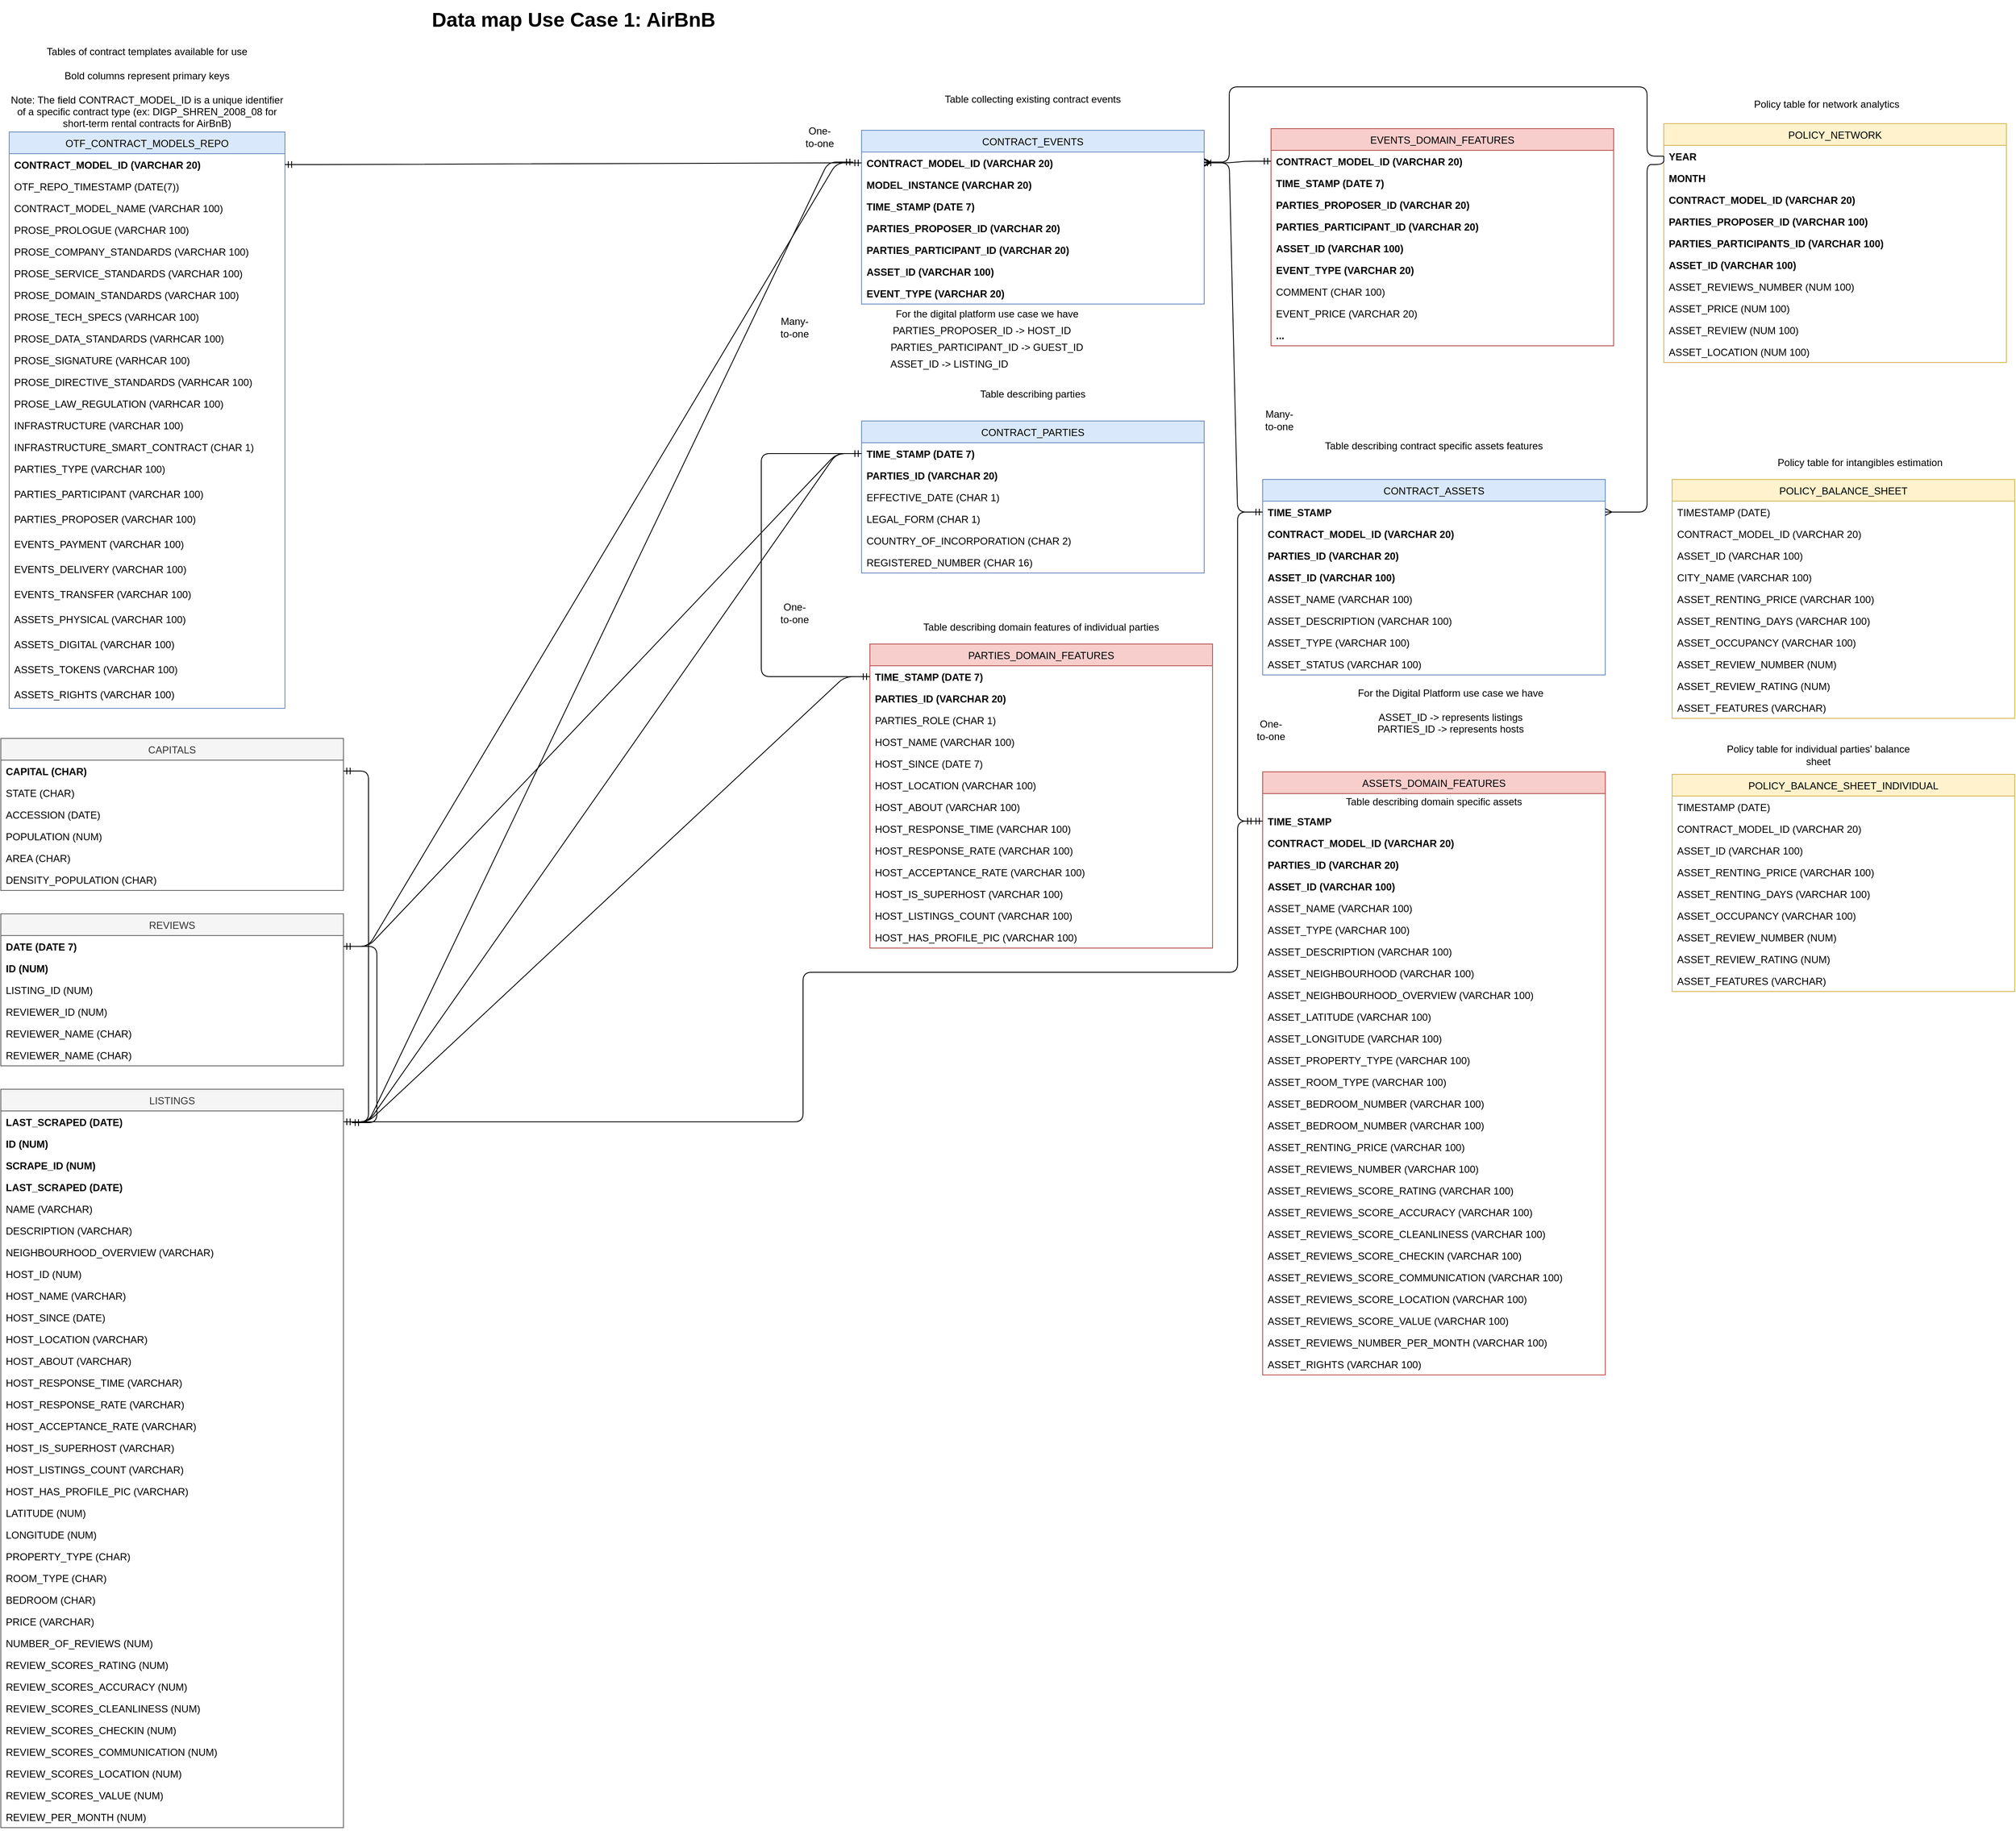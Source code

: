 <mxfile version="14.8.0" type="device"><diagram name="Page-1" id="bd83a815-5ea8-2e97-e5ec-87c9f400f2fa"><mxGraphModel dx="1021" dy="613" grid="1" gridSize="10" guides="1" tooltips="1" connect="1" arrows="1" fold="1" page="1" pageScale="1.5" pageWidth="1169" pageHeight="826" background="#ffffff" math="0" shadow="0"><root><mxCell id="0" style=";html=1;"/><mxCell id="1" style=";html=1;" parent="0"/><mxCell id="1516e18e63f93b96-3" value="Data map Use Case 1: AirBnB" style="text;strokeColor=none;fillColor=none;html=1;fontSize=24;fontStyle=1;verticalAlign=middle;align=center;rounded=0;shadow=1;" parent="1" vertex="1"><mxGeometry x="315" y="70" width="780" height="40" as="geometry"/></mxCell><mxCell id="jiCttKBKJnnpjGMGA--T-1" value="OTF_CONTRACT_MODELS_REPO" style="swimlane;fontStyle=0;childLayout=stackLayout;horizontal=1;startSize=26;fillColor=#dae8fc;horizontalStack=0;resizeParent=1;resizeParentMax=0;resizeLast=0;collapsible=1;marginBottom=0;strokeColor=#6c8ebf;" parent="1" vertex="1"><mxGeometry x="30" y="224" width="330" height="690" as="geometry"><mxRectangle x="370" y="160" width="50" height="26" as="alternateBounds"/></mxGeometry></mxCell><mxCell id="jiCttKBKJnnpjGMGA--T-5" value="CONTRACT_MODEL_ID (VARCHAR 20)" style="text;strokeColor=none;fillColor=none;align=left;verticalAlign=top;spacingLeft=4;spacingRight=4;overflow=hidden;rotatable=0;points=[[0,0.5],[1,0.5]];portConstraint=eastwest;fontStyle=1" parent="jiCttKBKJnnpjGMGA--T-1" vertex="1"><mxGeometry y="26" width="330" height="26" as="geometry"/></mxCell><mxCell id="VhXoODQD1bUi2qkcrjUv-1" value="OTF_REPO_TIMESTAMP (DATE(7))" style="text;strokeColor=none;fillColor=none;align=left;verticalAlign=top;spacingLeft=4;spacingRight=4;overflow=hidden;rotatable=0;points=[[0,0.5],[1,0.5]];portConstraint=eastwest;fontStyle=0" parent="jiCttKBKJnnpjGMGA--T-1" vertex="1"><mxGeometry y="52" width="330" height="26" as="geometry"/></mxCell><mxCell id="jiCttKBKJnnpjGMGA--T-2" value="CONTRACT_MODEL_NAME (VARCHAR 100)" style="text;strokeColor=none;fillColor=none;align=left;verticalAlign=top;spacingLeft=4;spacingRight=4;overflow=hidden;rotatable=0;points=[[0,0.5],[1,0.5]];portConstraint=eastwest;fontStyle=0" parent="jiCttKBKJnnpjGMGA--T-1" vertex="1"><mxGeometry y="78" width="330" height="26" as="geometry"/></mxCell><mxCell id="jiCttKBKJnnpjGMGA--T-6" value="PROSE_PROLOGUE (VARCHAR 100)" style="text;strokeColor=none;fillColor=none;align=left;verticalAlign=top;spacingLeft=4;spacingRight=4;overflow=hidden;rotatable=0;points=[[0,0.5],[1,0.5]];portConstraint=eastwest;fontStyle=0" parent="jiCttKBKJnnpjGMGA--T-1" vertex="1"><mxGeometry y="104" width="330" height="26" as="geometry"/></mxCell><mxCell id="jiCttKBKJnnpjGMGA--T-7" value="PROSE_COMPANY_STANDARDS (VARCHAR 100)" style="text;strokeColor=none;fillColor=none;align=left;verticalAlign=top;spacingLeft=4;spacingRight=4;overflow=hidden;rotatable=0;points=[[0,0.5],[1,0.5]];portConstraint=eastwest;" parent="jiCttKBKJnnpjGMGA--T-1" vertex="1"><mxGeometry y="130" width="330" height="26" as="geometry"/></mxCell><mxCell id="VhXoODQD1bUi2qkcrjUv-2" value="PROSE_SERVICE_STANDARDS (VARCHAR 100)" style="text;strokeColor=none;fillColor=none;align=left;verticalAlign=top;spacingLeft=4;spacingRight=4;overflow=hidden;rotatable=0;points=[[0,0.5],[1,0.5]];portConstraint=eastwest;" parent="jiCttKBKJnnpjGMGA--T-1" vertex="1"><mxGeometry y="156" width="330" height="26" as="geometry"/></mxCell><mxCell id="VhXoODQD1bUi2qkcrjUv-3" value="PROSE_DOMAIN_STANDARDS (VARCHAR 100)" style="text;strokeColor=none;fillColor=none;align=left;verticalAlign=top;spacingLeft=4;spacingRight=4;overflow=hidden;rotatable=0;points=[[0,0.5],[1,0.5]];portConstraint=eastwest;fontStyle=0" parent="jiCttKBKJnnpjGMGA--T-1" vertex="1"><mxGeometry y="182" width="330" height="26" as="geometry"/></mxCell><mxCell id="VhXoODQD1bUi2qkcrjUv-4" value="PROSE_TECH_SPECS (VARHCAR 100)" style="text;strokeColor=none;fillColor=none;align=left;verticalAlign=top;spacingLeft=4;spacingRight=4;overflow=hidden;rotatable=0;points=[[0,0.5],[1,0.5]];portConstraint=eastwest;fontStyle=0" parent="jiCttKBKJnnpjGMGA--T-1" vertex="1"><mxGeometry y="208" width="330" height="26" as="geometry"/></mxCell><mxCell id="VhXoODQD1bUi2qkcrjUv-5" value="PROSE_DATA_STANDARDS (VARHCAR 100)" style="text;strokeColor=none;fillColor=none;align=left;verticalAlign=top;spacingLeft=4;spacingRight=4;overflow=hidden;rotatable=0;points=[[0,0.5],[1,0.5]];portConstraint=eastwest;" parent="jiCttKBKJnnpjGMGA--T-1" vertex="1"><mxGeometry y="234" width="330" height="26" as="geometry"/></mxCell><mxCell id="jiCttKBKJnnpjGMGA--T-8" value="PROSE_SIGNATURE (VARHCAR 100)" style="text;strokeColor=none;fillColor=none;align=left;verticalAlign=top;spacingLeft=4;spacingRight=4;overflow=hidden;rotatable=0;points=[[0,0.5],[1,0.5]];portConstraint=eastwest;" parent="jiCttKBKJnnpjGMGA--T-1" vertex="1"><mxGeometry y="260" width="330" height="26" as="geometry"/></mxCell><mxCell id="VhXoODQD1bUi2qkcrjUv-6" value="PROSE_DIRECTIVE_STANDARDS (VARHCAR 100)" style="text;strokeColor=none;fillColor=none;align=left;verticalAlign=top;spacingLeft=4;spacingRight=4;overflow=hidden;rotatable=0;points=[[0,0.5],[1,0.5]];portConstraint=eastwest;fontStyle=0" parent="jiCttKBKJnnpjGMGA--T-1" vertex="1"><mxGeometry y="286" width="330" height="26" as="geometry"/></mxCell><mxCell id="VhXoODQD1bUi2qkcrjUv-7" value="PROSE_LAW_REGULATION (VARHCAR 100)" style="text;strokeColor=none;fillColor=none;align=left;verticalAlign=top;spacingLeft=4;spacingRight=4;overflow=hidden;rotatable=0;points=[[0,0.5],[1,0.5]];portConstraint=eastwest;fontStyle=0" parent="jiCttKBKJnnpjGMGA--T-1" vertex="1"><mxGeometry y="312" width="330" height="26" as="geometry"/></mxCell><mxCell id="VhXoODQD1bUi2qkcrjUv-11" value="INFRASTRUCTURE (VARCHAR 100)" style="text;strokeColor=none;fillColor=none;align=left;verticalAlign=top;spacingLeft=4;spacingRight=4;overflow=hidden;rotatable=0;points=[[0,0.5],[1,0.5]];portConstraint=eastwest;fontStyle=0" parent="jiCttKBKJnnpjGMGA--T-1" vertex="1"><mxGeometry y="338" width="330" height="26" as="geometry"/></mxCell><mxCell id="jiCttKBKJnnpjGMGA--T-3" value="INFRASTRUCTURE_SMART_CONTRACT (CHAR 1)" style="text;strokeColor=none;fillColor=none;align=left;verticalAlign=top;spacingLeft=4;spacingRight=4;overflow=hidden;rotatable=0;points=[[0,0.5],[1,0.5]];portConstraint=eastwest;" parent="jiCttKBKJnnpjGMGA--T-1" vertex="1"><mxGeometry y="364" width="330" height="26" as="geometry"/></mxCell><mxCell id="jiCttKBKJnnpjGMGA--T-10" value="PARTIES_TYPE (VARCHAR 100)" style="text;strokeColor=none;fillColor=none;align=left;verticalAlign=top;spacingLeft=4;spacingRight=4;overflow=hidden;rotatable=0;points=[[0,0.5],[1,0.5]];portConstraint=eastwest;fontStyle=0" parent="jiCttKBKJnnpjGMGA--T-1" vertex="1"><mxGeometry y="390" width="330" height="30" as="geometry"/></mxCell><mxCell id="VhXoODQD1bUi2qkcrjUv-8" value="PARTIES_PARTICIPANT (VARCHAR 100)" style="text;strokeColor=none;fillColor=none;align=left;verticalAlign=top;spacingLeft=4;spacingRight=4;overflow=hidden;rotatable=0;points=[[0,0.5],[1,0.5]];portConstraint=eastwest;fontStyle=0" parent="jiCttKBKJnnpjGMGA--T-1" vertex="1"><mxGeometry y="420" width="330" height="30" as="geometry"/></mxCell><mxCell id="VhXoODQD1bUi2qkcrjUv-10" value="PARTIES_PROPOSER (VARCHAR 100)" style="text;strokeColor=none;fillColor=none;align=left;verticalAlign=top;spacingLeft=4;spacingRight=4;overflow=hidden;rotatable=0;points=[[0,0.5],[1,0.5]];portConstraint=eastwest;fontStyle=0" parent="jiCttKBKJnnpjGMGA--T-1" vertex="1"><mxGeometry y="450" width="330" height="30" as="geometry"/></mxCell><mxCell id="jiCttKBKJnnpjGMGA--T-11" value="EVENTS_PAYMENT (VARCHAR 100)" style="text;strokeColor=none;fillColor=none;align=left;verticalAlign=top;spacingLeft=4;spacingRight=4;overflow=hidden;rotatable=0;points=[[0,0.5],[1,0.5]];portConstraint=eastwest;" parent="jiCttKBKJnnpjGMGA--T-1" vertex="1"><mxGeometry y="480" width="330" height="30" as="geometry"/></mxCell><mxCell id="jiCttKBKJnnpjGMGA--T-12" value="EVENTS_DELIVERY (VARCHAR 100)" style="text;strokeColor=none;fillColor=none;align=left;verticalAlign=top;spacingLeft=4;spacingRight=4;overflow=hidden;rotatable=0;points=[[0,0.5],[1,0.5]];portConstraint=eastwest;" parent="jiCttKBKJnnpjGMGA--T-1" vertex="1"><mxGeometry y="510" width="330" height="30" as="geometry"/></mxCell><mxCell id="jiCttKBKJnnpjGMGA--T-13" value="EVENTS_TRANSFER (VARCHAR 100)" style="text;strokeColor=none;fillColor=none;align=left;verticalAlign=top;spacingLeft=4;spacingRight=4;overflow=hidden;rotatable=0;points=[[0,0.5],[1,0.5]];portConstraint=eastwest;" parent="jiCttKBKJnnpjGMGA--T-1" vertex="1"><mxGeometry y="540" width="330" height="30" as="geometry"/></mxCell><mxCell id="jiCttKBKJnnpjGMGA--T-14" value="ASSETS_PHYSICAL (VARCHAR 100)" style="text;strokeColor=none;fillColor=none;align=left;verticalAlign=top;spacingLeft=4;spacingRight=4;overflow=hidden;rotatable=0;points=[[0,0.5],[1,0.5]];portConstraint=eastwest;" parent="jiCttKBKJnnpjGMGA--T-1" vertex="1"><mxGeometry y="570" width="330" height="30" as="geometry"/></mxCell><mxCell id="jiCttKBKJnnpjGMGA--T-15" value="ASSETS_DIGITAL (VARCHAR 100)" style="text;strokeColor=none;fillColor=none;align=left;verticalAlign=top;spacingLeft=4;spacingRight=4;overflow=hidden;rotatable=0;points=[[0,0.5],[1,0.5]];portConstraint=eastwest;" parent="jiCttKBKJnnpjGMGA--T-1" vertex="1"><mxGeometry y="600" width="330" height="30" as="geometry"/></mxCell><mxCell id="jiCttKBKJnnpjGMGA--T-16" value="ASSETS_TOKENS (VARCHAR 100)" style="text;strokeColor=none;fillColor=none;align=left;verticalAlign=top;spacingLeft=4;spacingRight=4;overflow=hidden;rotatable=0;points=[[0,0.5],[1,0.5]];portConstraint=eastwest;" parent="jiCttKBKJnnpjGMGA--T-1" vertex="1"><mxGeometry y="630" width="330" height="30" as="geometry"/></mxCell><mxCell id="VhXoODQD1bUi2qkcrjUv-68" value="ASSETS_RIGHTS (VARCHAR 100)" style="text;strokeColor=none;fillColor=none;align=left;verticalAlign=top;spacingLeft=4;spacingRight=4;overflow=hidden;rotatable=0;points=[[0,0.5],[1,0.5]];portConstraint=eastwest;" parent="jiCttKBKJnnpjGMGA--T-1" vertex="1"><mxGeometry y="660" width="330" height="30" as="geometry"/></mxCell><mxCell id="jiCttKBKJnnpjGMGA--T-18" value="CONTRACT_EVENTS" style="swimlane;fontStyle=0;childLayout=stackLayout;horizontal=1;startSize=26;fillColor=#dae8fc;horizontalStack=0;resizeParent=1;resizeParentMax=0;resizeLast=0;collapsible=1;marginBottom=0;strokeColor=#6c8ebf;" parent="1" vertex="1"><mxGeometry x="1050" y="222" width="410" height="208" as="geometry"/></mxCell><mxCell id="jiCttKBKJnnpjGMGA--T-20" value="CONTRACT_MODEL_ID (VARCHAR 20)" style="text;strokeColor=none;fillColor=none;align=left;verticalAlign=top;spacingLeft=4;spacingRight=4;overflow=hidden;rotatable=0;points=[[0,0.5],[1,0.5]];portConstraint=eastwest;fontStyle=1" parent="jiCttKBKJnnpjGMGA--T-18" vertex="1"><mxGeometry y="26" width="410" height="26" as="geometry"/></mxCell><mxCell id="qvv-Ldi_KHpgW87ov4DC-1" value="MODEL_INSTANCE (VARCHAR 20)" style="text;strokeColor=none;fillColor=none;align=left;verticalAlign=top;spacingLeft=4;spacingRight=4;overflow=hidden;rotatable=0;points=[[0,0.5],[1,0.5]];portConstraint=eastwest;fontStyle=1" parent="jiCttKBKJnnpjGMGA--T-18" vertex="1"><mxGeometry y="52" width="410" height="26" as="geometry"/></mxCell><mxCell id="jiCttKBKJnnpjGMGA--T-19" value="TIME_STAMP (DATE 7)" style="text;strokeColor=none;fillColor=none;align=left;verticalAlign=top;spacingLeft=4;spacingRight=4;overflow=hidden;rotatable=0;points=[[0,0.5],[1,0.5]];portConstraint=eastwest;fontStyle=1" parent="jiCttKBKJnnpjGMGA--T-18" vertex="1"><mxGeometry y="78" width="410" height="26" as="geometry"/></mxCell><mxCell id="jiCttKBKJnnpjGMGA--T-22" value="PARTIES_PROPOSER_ID (VARCHAR 20)" style="text;strokeColor=none;fillColor=none;align=left;verticalAlign=top;spacingLeft=4;spacingRight=4;overflow=hidden;rotatable=0;points=[[0,0.5],[1,0.5]];portConstraint=eastwest;fontStyle=1" parent="jiCttKBKJnnpjGMGA--T-18" vertex="1"><mxGeometry y="104" width="410" height="26" as="geometry"/></mxCell><mxCell id="VhXoODQD1bUi2qkcrjUv-14" value="PARTIES_PARTICIPANT_ID (VARCHAR 20)" style="text;strokeColor=none;fillColor=none;align=left;verticalAlign=top;spacingLeft=4;spacingRight=4;overflow=hidden;rotatable=0;points=[[0,0.5],[1,0.5]];portConstraint=eastwest;fontStyle=1" parent="jiCttKBKJnnpjGMGA--T-18" vertex="1"><mxGeometry y="130" width="410" height="26" as="geometry"/></mxCell><mxCell id="jiCttKBKJnnpjGMGA--T-23" value="ASSET_ID (VARCHAR 100)" style="text;strokeColor=none;fillColor=none;align=left;verticalAlign=top;spacingLeft=4;spacingRight=4;overflow=hidden;rotatable=0;points=[[0,0.5],[1,0.5]];portConstraint=eastwest;fontStyle=1" parent="jiCttKBKJnnpjGMGA--T-18" vertex="1"><mxGeometry y="156" width="410" height="26" as="geometry"/></mxCell><mxCell id="VhXoODQD1bUi2qkcrjUv-15" value="EVENT_TYPE (VARCHAR 20)" style="text;strokeColor=none;fillColor=none;align=left;verticalAlign=top;spacingLeft=4;spacingRight=4;overflow=hidden;rotatable=0;points=[[0,0.5],[1,0.5]];portConstraint=eastwest;fontStyle=1" parent="jiCttKBKJnnpjGMGA--T-18" vertex="1"><mxGeometry y="182" width="410" height="26" as="geometry"/></mxCell><mxCell id="jiCttKBKJnnpjGMGA--T-24" value="ASSETS_DOMAIN_FEATURES" style="swimlane;fontStyle=0;childLayout=stackLayout;horizontal=1;startSize=26;fillColor=#f8cecc;horizontalStack=0;resizeParent=1;resizeParentMax=0;resizeLast=0;collapsible=1;marginBottom=0;strokeColor=#b85450;" parent="1" vertex="1"><mxGeometry x="1530" y="990" width="410" height="722" as="geometry"/></mxCell><mxCell id="VhXoODQD1bUi2qkcrjUv-82" value="Table describing domain specific assets" style="text;html=1;strokeColor=none;fillColor=none;align=center;verticalAlign=middle;whiteSpace=wrap;rounded=0;" parent="jiCttKBKJnnpjGMGA--T-24" vertex="1"><mxGeometry y="26" width="410" height="20" as="geometry"/></mxCell><mxCell id="jiCttKBKJnnpjGMGA--T-25" value="TIME_STAMP" style="text;strokeColor=none;fillColor=none;align=left;verticalAlign=top;spacingLeft=4;spacingRight=4;overflow=hidden;rotatable=0;points=[[0,0.5],[1,0.5]];portConstraint=eastwest;fontStyle=1" parent="jiCttKBKJnnpjGMGA--T-24" vertex="1"><mxGeometry y="46" width="410" height="26" as="geometry"/></mxCell><mxCell id="jiCttKBKJnnpjGMGA--T-26" value="CONTRACT_MODEL_ID (VARCHAR 20)" style="text;strokeColor=none;fillColor=none;align=left;verticalAlign=top;spacingLeft=4;spacingRight=4;overflow=hidden;rotatable=0;points=[[0,0.5],[1,0.5]];portConstraint=eastwest;fontStyle=1" parent="jiCttKBKJnnpjGMGA--T-24" vertex="1"><mxGeometry y="72" width="410" height="26" as="geometry"/></mxCell><mxCell id="jiCttKBKJnnpjGMGA--T-27" value="PARTIES_ID (VARCHAR 20)" style="text;strokeColor=none;fillColor=none;align=left;verticalAlign=top;spacingLeft=4;spacingRight=4;overflow=hidden;rotatable=0;points=[[0,0.5],[1,0.5]];portConstraint=eastwest;fontStyle=1" parent="jiCttKBKJnnpjGMGA--T-24" vertex="1"><mxGeometry y="98" width="410" height="26" as="geometry"/></mxCell><mxCell id="jiCttKBKJnnpjGMGA--T-28" value="ASSET_ID (VARCHAR 100)" style="text;strokeColor=none;fillColor=none;align=left;verticalAlign=top;spacingLeft=4;spacingRight=4;overflow=hidden;rotatable=0;points=[[0,0.5],[1,0.5]];portConstraint=eastwest;fontStyle=1" parent="jiCttKBKJnnpjGMGA--T-24" vertex="1"><mxGeometry y="124" width="410" height="26" as="geometry"/></mxCell><mxCell id="jiCttKBKJnnpjGMGA--T-35" value="ASSET_NAME (VARCHAR 100)" style="text;strokeColor=none;fillColor=none;align=left;verticalAlign=top;spacingLeft=4;spacingRight=4;overflow=hidden;rotatable=0;points=[[0,0.5],[1,0.5]];portConstraint=eastwest;" parent="jiCttKBKJnnpjGMGA--T-24" vertex="1"><mxGeometry y="150" width="410" height="26" as="geometry"/></mxCell><mxCell id="jiCttKBKJnnpjGMGA--T-36" value="ASSET_TYPE (VARCHAR 100)" style="text;strokeColor=none;fillColor=none;align=left;verticalAlign=top;spacingLeft=4;spacingRight=4;overflow=hidden;rotatable=0;points=[[0,0.5],[1,0.5]];portConstraint=eastwest;" parent="jiCttKBKJnnpjGMGA--T-24" vertex="1"><mxGeometry y="176" width="410" height="26" as="geometry"/></mxCell><mxCell id="jiCttKBKJnnpjGMGA--T-37" value="ASSET_DESCRIPTION (VARCHAR 100)" style="text;strokeColor=none;fillColor=none;align=left;verticalAlign=top;spacingLeft=4;spacingRight=4;overflow=hidden;rotatable=0;points=[[0,0.5],[1,0.5]];portConstraint=eastwest;" parent="jiCttKBKJnnpjGMGA--T-24" vertex="1"><mxGeometry y="202" width="410" height="26" as="geometry"/></mxCell><mxCell id="jiCttKBKJnnpjGMGA--T-38" value="ASSET_NEIGHBOURHOOD (VARCHAR 100)" style="text;strokeColor=none;fillColor=none;align=left;verticalAlign=top;spacingLeft=4;spacingRight=4;overflow=hidden;rotatable=0;points=[[0,0.5],[1,0.5]];portConstraint=eastwest;" parent="jiCttKBKJnnpjGMGA--T-24" vertex="1"><mxGeometry y="228" width="410" height="26" as="geometry"/></mxCell><mxCell id="jiCttKBKJnnpjGMGA--T-39" value="ASSET_NEIGHBOURHOOD_OVERVIEW (VARCHAR 100)" style="text;strokeColor=none;fillColor=none;align=left;verticalAlign=top;spacingLeft=4;spacingRight=4;overflow=hidden;rotatable=0;points=[[0,0.5],[1,0.5]];portConstraint=eastwest;" parent="jiCttKBKJnnpjGMGA--T-24" vertex="1"><mxGeometry y="254" width="410" height="26" as="geometry"/></mxCell><mxCell id="jiCttKBKJnnpjGMGA--T-40" value="ASSET_LATITUDE (VARCHAR 100)" style="text;strokeColor=none;fillColor=none;align=left;verticalAlign=top;spacingLeft=4;spacingRight=4;overflow=hidden;rotatable=0;points=[[0,0.5],[1,0.5]];portConstraint=eastwest;" parent="jiCttKBKJnnpjGMGA--T-24" vertex="1"><mxGeometry y="280" width="410" height="26" as="geometry"/></mxCell><mxCell id="jiCttKBKJnnpjGMGA--T-41" value="ASSET_LONGITUDE (VARCHAR 100)" style="text;strokeColor=none;fillColor=none;align=left;verticalAlign=top;spacingLeft=4;spacingRight=4;overflow=hidden;rotatable=0;points=[[0,0.5],[1,0.5]];portConstraint=eastwest;" parent="jiCttKBKJnnpjGMGA--T-24" vertex="1"><mxGeometry y="306" width="410" height="26" as="geometry"/></mxCell><mxCell id="jiCttKBKJnnpjGMGA--T-42" value="ASSET_PROPERTY_TYPE (VARCHAR 100)" style="text;strokeColor=none;fillColor=none;align=left;verticalAlign=top;spacingLeft=4;spacingRight=4;overflow=hidden;rotatable=0;points=[[0,0.5],[1,0.5]];portConstraint=eastwest;" parent="jiCttKBKJnnpjGMGA--T-24" vertex="1"><mxGeometry y="332" width="410" height="26" as="geometry"/></mxCell><mxCell id="jiCttKBKJnnpjGMGA--T-43" value="ASSET_ROOM_TYPE (VARCHAR 100)" style="text;strokeColor=none;fillColor=none;align=left;verticalAlign=top;spacingLeft=4;spacingRight=4;overflow=hidden;rotatable=0;points=[[0,0.5],[1,0.5]];portConstraint=eastwest;" parent="jiCttKBKJnnpjGMGA--T-24" vertex="1"><mxGeometry y="358" width="410" height="26" as="geometry"/></mxCell><mxCell id="jiCttKBKJnnpjGMGA--T-44" value="ASSET_BEDROOM_NUMBER (VARCHAR 100)" style="text;strokeColor=none;fillColor=none;align=left;verticalAlign=top;spacingLeft=4;spacingRight=4;overflow=hidden;rotatable=0;points=[[0,0.5],[1,0.5]];portConstraint=eastwest;" parent="jiCttKBKJnnpjGMGA--T-24" vertex="1"><mxGeometry y="384" width="410" height="26" as="geometry"/></mxCell><mxCell id="jiCttKBKJnnpjGMGA--T-45" value="ASSET_BEDROOM_NUMBER (VARCHAR 100)" style="text;strokeColor=none;fillColor=none;align=left;verticalAlign=top;spacingLeft=4;spacingRight=4;overflow=hidden;rotatable=0;points=[[0,0.5],[1,0.5]];portConstraint=eastwest;" parent="jiCttKBKJnnpjGMGA--T-24" vertex="1"><mxGeometry y="410" width="410" height="26" as="geometry"/></mxCell><mxCell id="jiCttKBKJnnpjGMGA--T-63" value="ASSET_RENTING_PRICE (VARCHAR 100)" style="text;strokeColor=none;fillColor=none;align=left;verticalAlign=top;spacingLeft=4;spacingRight=4;overflow=hidden;rotatable=0;points=[[0,0.5],[1,0.5]];portConstraint=eastwest;" parent="jiCttKBKJnnpjGMGA--T-24" vertex="1"><mxGeometry y="436" width="410" height="26" as="geometry"/></mxCell><mxCell id="jiCttKBKJnnpjGMGA--T-64" value="ASSET_REVIEWS_NUMBER (VARCHAR 100)" style="text;strokeColor=none;fillColor=none;align=left;verticalAlign=top;spacingLeft=4;spacingRight=4;overflow=hidden;rotatable=0;points=[[0,0.5],[1,0.5]];portConstraint=eastwest;" parent="jiCttKBKJnnpjGMGA--T-24" vertex="1"><mxGeometry y="462" width="410" height="26" as="geometry"/></mxCell><mxCell id="jiCttKBKJnnpjGMGA--T-65" value="ASSET_REVIEWS_SCORE_RATING (VARCHAR 100)" style="text;strokeColor=none;fillColor=none;align=left;verticalAlign=top;spacingLeft=4;spacingRight=4;overflow=hidden;rotatable=0;points=[[0,0.5],[1,0.5]];portConstraint=eastwest;" parent="jiCttKBKJnnpjGMGA--T-24" vertex="1"><mxGeometry y="488" width="410" height="26" as="geometry"/></mxCell><mxCell id="jiCttKBKJnnpjGMGA--T-66" value="ASSET_REVIEWS_SCORE_ACCURACY (VARCHAR 100)" style="text;strokeColor=none;fillColor=none;align=left;verticalAlign=top;spacingLeft=4;spacingRight=4;overflow=hidden;rotatable=0;points=[[0,0.5],[1,0.5]];portConstraint=eastwest;" parent="jiCttKBKJnnpjGMGA--T-24" vertex="1"><mxGeometry y="514" width="410" height="26" as="geometry"/></mxCell><mxCell id="jiCttKBKJnnpjGMGA--T-67" value="ASSET_REVIEWS_SCORE_CLEANLINESS (VARCHAR 100)" style="text;strokeColor=none;fillColor=none;align=left;verticalAlign=top;spacingLeft=4;spacingRight=4;overflow=hidden;rotatable=0;points=[[0,0.5],[1,0.5]];portConstraint=eastwest;" parent="jiCttKBKJnnpjGMGA--T-24" vertex="1"><mxGeometry y="540" width="410" height="26" as="geometry"/></mxCell><mxCell id="jiCttKBKJnnpjGMGA--T-68" value="ASSET_REVIEWS_SCORE_CHECKIN (VARCHAR 100)" style="text;strokeColor=none;fillColor=none;align=left;verticalAlign=top;spacingLeft=4;spacingRight=4;overflow=hidden;rotatable=0;points=[[0,0.5],[1,0.5]];portConstraint=eastwest;" parent="jiCttKBKJnnpjGMGA--T-24" vertex="1"><mxGeometry y="566" width="410" height="26" as="geometry"/></mxCell><mxCell id="jiCttKBKJnnpjGMGA--T-69" value="ASSET_REVIEWS_SCORE_COMMUNICATION (VARCHAR 100)" style="text;strokeColor=none;fillColor=none;align=left;verticalAlign=top;spacingLeft=4;spacingRight=4;overflow=hidden;rotatable=0;points=[[0,0.5],[1,0.5]];portConstraint=eastwest;" parent="jiCttKBKJnnpjGMGA--T-24" vertex="1"><mxGeometry y="592" width="410" height="26" as="geometry"/></mxCell><mxCell id="jiCttKBKJnnpjGMGA--T-70" value="ASSET_REVIEWS_SCORE_LOCATION (VARCHAR 100)" style="text;strokeColor=none;fillColor=none;align=left;verticalAlign=top;spacingLeft=4;spacingRight=4;overflow=hidden;rotatable=0;points=[[0,0.5],[1,0.5]];portConstraint=eastwest;" parent="jiCttKBKJnnpjGMGA--T-24" vertex="1"><mxGeometry y="618" width="410" height="26" as="geometry"/></mxCell><mxCell id="jiCttKBKJnnpjGMGA--T-71" value="ASSET_REVIEWS_SCORE_VALUE (VARCHAR 100)" style="text;strokeColor=none;fillColor=none;align=left;verticalAlign=top;spacingLeft=4;spacingRight=4;overflow=hidden;rotatable=0;points=[[0,0.5],[1,0.5]];portConstraint=eastwest;" parent="jiCttKBKJnnpjGMGA--T-24" vertex="1"><mxGeometry y="644" width="410" height="26" as="geometry"/></mxCell><mxCell id="jiCttKBKJnnpjGMGA--T-72" value="ASSET_REVIEWS_NUMBER_PER_MONTH (VARCHAR 100)" style="text;strokeColor=none;fillColor=none;align=left;verticalAlign=top;spacingLeft=4;spacingRight=4;overflow=hidden;rotatable=0;points=[[0,0.5],[1,0.5]];portConstraint=eastwest;" parent="jiCttKBKJnnpjGMGA--T-24" vertex="1"><mxGeometry y="670" width="410" height="26" as="geometry"/></mxCell><mxCell id="oBUtDMK5ZSOE1bNfZzww-19" value="ASSET_RIGHTS (VARCHAR 100)" style="text;strokeColor=none;fillColor=none;align=left;verticalAlign=top;spacingLeft=4;spacingRight=4;overflow=hidden;rotatable=0;points=[[0,0.5],[1,0.5]];portConstraint=eastwest;" parent="jiCttKBKJnnpjGMGA--T-24" vertex="1"><mxGeometry y="696" width="410" height="26" as="geometry"/></mxCell><mxCell id="jiCttKBKJnnpjGMGA--T-101" value="POLICY_BALANCE_SHEET" style="swimlane;fontStyle=0;childLayout=stackLayout;horizontal=1;startSize=26;fillColor=#fff2cc;horizontalStack=0;resizeParent=1;resizeParentMax=0;resizeLast=0;collapsible=1;marginBottom=0;strokeColor=#d6b656;" parent="1" vertex="1"><mxGeometry x="2020" y="640" width="410" height="286" as="geometry"/></mxCell><mxCell id="jiCttKBKJnnpjGMGA--T-102" value="TIMESTAMP (DATE)" style="text;strokeColor=none;fillColor=none;align=left;verticalAlign=top;spacingLeft=4;spacingRight=4;overflow=hidden;rotatable=0;points=[[0,0.5],[1,0.5]];portConstraint=eastwest;" parent="jiCttKBKJnnpjGMGA--T-101" vertex="1"><mxGeometry y="26" width="410" height="26" as="geometry"/></mxCell><mxCell id="jiCttKBKJnnpjGMGA--T-103" value="CONTRACT_MODEL_ID (VARCHAR 20)" style="text;strokeColor=none;fillColor=none;align=left;verticalAlign=top;spacingLeft=4;spacingRight=4;overflow=hidden;rotatable=0;points=[[0,0.5],[1,0.5]];portConstraint=eastwest;" parent="jiCttKBKJnnpjGMGA--T-101" vertex="1"><mxGeometry y="52" width="410" height="26" as="geometry"/></mxCell><mxCell id="jiCttKBKJnnpjGMGA--T-105" value="ASSET_ID (VARCHAR 100)" style="text;strokeColor=none;fillColor=none;align=left;verticalAlign=top;spacingLeft=4;spacingRight=4;overflow=hidden;rotatable=0;points=[[0,0.5],[1,0.5]];portConstraint=eastwest;" parent="jiCttKBKJnnpjGMGA--T-101" vertex="1"><mxGeometry y="78" width="410" height="26" as="geometry"/></mxCell><mxCell id="qvv-Ldi_KHpgW87ov4DC-2" value="CITY_NAME (VARCHAR 100)" style="text;strokeColor=none;fillColor=none;align=left;verticalAlign=top;spacingLeft=4;spacingRight=4;overflow=hidden;rotatable=0;points=[[0,0.5],[1,0.5]];portConstraint=eastwest;" parent="jiCttKBKJnnpjGMGA--T-101" vertex="1"><mxGeometry y="104" width="410" height="26" as="geometry"/></mxCell><mxCell id="jiCttKBKJnnpjGMGA--T-117" value="ASSET_RENTING_PRICE (VARCHAR 100)" style="text;strokeColor=none;fillColor=none;align=left;verticalAlign=top;spacingLeft=4;spacingRight=4;overflow=hidden;rotatable=0;points=[[0,0.5],[1,0.5]];portConstraint=eastwest;" parent="jiCttKBKJnnpjGMGA--T-101" vertex="1"><mxGeometry y="130" width="410" height="26" as="geometry"/></mxCell><mxCell id="jiCttKBKJnnpjGMGA--T-126" value="ASSET_RENTING_DAYS (VARCHAR 100)" style="text;strokeColor=none;fillColor=none;align=left;verticalAlign=top;spacingLeft=4;spacingRight=4;overflow=hidden;rotatable=0;points=[[0,0.5],[1,0.5]];portConstraint=eastwest;" parent="jiCttKBKJnnpjGMGA--T-101" vertex="1"><mxGeometry y="156" width="410" height="26" as="geometry"/></mxCell><mxCell id="5S0EiYmtjWsF37ShuNof-7" value="ASSET_OCCUPANCY (VARCHAR 100)" style="text;strokeColor=none;fillColor=none;align=left;verticalAlign=top;spacingLeft=4;spacingRight=4;overflow=hidden;rotatable=0;points=[[0,0.5],[1,0.5]];portConstraint=eastwest;" parent="jiCttKBKJnnpjGMGA--T-101" vertex="1"><mxGeometry y="182" width="410" height="26" as="geometry"/></mxCell><mxCell id="5S0EiYmtjWsF37ShuNof-8" value="ASSET_REVIEW_NUMBER (NUM)" style="text;strokeColor=none;fillColor=none;align=left;verticalAlign=top;spacingLeft=4;spacingRight=4;overflow=hidden;rotatable=0;points=[[0,0.5],[1,0.5]];portConstraint=eastwest;" parent="jiCttKBKJnnpjGMGA--T-101" vertex="1"><mxGeometry y="208" width="410" height="26" as="geometry"/></mxCell><mxCell id="5S0EiYmtjWsF37ShuNof-9" value="ASSET_REVIEW_RATING (NUM)" style="text;strokeColor=none;fillColor=none;align=left;verticalAlign=top;spacingLeft=4;spacingRight=4;overflow=hidden;rotatable=0;points=[[0,0.5],[1,0.5]];portConstraint=eastwest;" parent="jiCttKBKJnnpjGMGA--T-101" vertex="1"><mxGeometry y="234" width="410" height="26" as="geometry"/></mxCell><mxCell id="5S0EiYmtjWsF37ShuNof-10" value="ASSET_FEATURES (VARCHAR)" style="text;strokeColor=none;fillColor=none;align=left;verticalAlign=top;spacingLeft=4;spacingRight=4;overflow=hidden;rotatable=0;points=[[0,0.5],[1,0.5]];portConstraint=eastwest;" parent="jiCttKBKJnnpjGMGA--T-101" vertex="1"><mxGeometry y="260" width="410" height="26" as="geometry"/></mxCell><mxCell id="oBUtDMK5ZSOE1bNfZzww-17" value="&lt;span&gt;Tables of contract templates available for use&lt;/span&gt;&lt;br&gt;&lt;div&gt;&lt;br&gt;&lt;/div&gt;&lt;div&gt;Bold columns represent primary keys&lt;/div&gt;&lt;div&gt;&lt;br&gt;&lt;/div&gt;&lt;div&gt;Note: The field CONTRACT_MODEL_ID is a unique identifier of a specific contract type (ex:&amp;nbsp;DIGP_SHREN_2008_08 for short-term rental contracts for AirBnB)&lt;/div&gt;" style="text;html=1;strokeColor=none;fillColor=none;align=center;verticalAlign=middle;whiteSpace=wrap;rounded=0;" parent="1" vertex="1"><mxGeometry x="30" y="120" width="330" height="102" as="geometry"/></mxCell><mxCell id="oBUtDMK5ZSOE1bNfZzww-20" value="Policy table for intangibles estimation" style="text;html=1;strokeColor=none;fillColor=none;align=center;verticalAlign=middle;whiteSpace=wrap;rounded=0;" parent="1" vertex="1"><mxGeometry x="2120" y="610" width="250" height="20" as="geometry"/></mxCell><mxCell id="ec7Xb3T-hQ3OiJ_NgOFF-18" value="Table describing contract specific assets features" style="text;html=1;strokeColor=none;fillColor=none;align=center;verticalAlign=middle;whiteSpace=wrap;rounded=0;" parent="1" vertex="1"><mxGeometry x="1530" y="590" width="410" height="20" as="geometry"/></mxCell><mxCell id="VhXoODQD1bUi2qkcrjUv-12" value="" style="edgeStyle=entityRelationEdgeStyle;fontSize=12;html=1;endArrow=ERmandOne;startArrow=ERmandOne;" parent="1" source="jiCttKBKJnnpjGMGA--T-5" target="jiCttKBKJnnpjGMGA--T-20" edge="1"><mxGeometry width="100" height="100" relative="1" as="geometry"><mxPoint x="450" y="500" as="sourcePoint"/><mxPoint x="550" y="400" as="targetPoint"/></mxGeometry></mxCell><mxCell id="VhXoODQD1bUi2qkcrjUv-13" value="Table collecting existing contract events" style="text;html=1;strokeColor=none;fillColor=none;align=center;verticalAlign=middle;whiteSpace=wrap;rounded=0;" parent="1" vertex="1"><mxGeometry x="1050" y="155" width="410" height="60" as="geometry"/></mxCell><mxCell id="VhXoODQD1bUi2qkcrjUv-16" value="CONTRACT_PARTIES" style="swimlane;fontStyle=0;childLayout=stackLayout;horizontal=1;startSize=26;fillColor=#dae8fc;horizontalStack=0;resizeParent=1;resizeParentMax=0;resizeLast=0;collapsible=1;marginBottom=0;strokeColor=#6c8ebf;" parent="1" vertex="1"><mxGeometry x="1050" y="570" width="410" height="182" as="geometry"/></mxCell><mxCell id="VhXoODQD1bUi2qkcrjUv-18" value="TIME_STAMP (DATE 7)" style="text;strokeColor=none;fillColor=none;align=left;verticalAlign=top;spacingLeft=4;spacingRight=4;overflow=hidden;rotatable=0;points=[[0,0.5],[1,0.5]];portConstraint=eastwest;fontStyle=1" parent="VhXoODQD1bUi2qkcrjUv-16" vertex="1"><mxGeometry y="26" width="410" height="26" as="geometry"/></mxCell><mxCell id="VhXoODQD1bUi2qkcrjUv-19" value="PARTIES_ID (VARCHAR 20)" style="text;strokeColor=none;fillColor=none;align=left;verticalAlign=top;spacingLeft=4;spacingRight=4;overflow=hidden;rotatable=0;points=[[0,0.5],[1,0.5]];portConstraint=eastwest;fontStyle=1" parent="VhXoODQD1bUi2qkcrjUv-16" vertex="1"><mxGeometry y="52" width="410" height="26" as="geometry"/></mxCell><mxCell id="3uCPwl9iL3492z25QyAP-9" value="EFFECTIVE_DATE (CHAR 1)" style="text;strokeColor=none;fillColor=none;align=left;verticalAlign=top;spacingLeft=4;spacingRight=4;overflow=hidden;rotatable=0;points=[[0,0.5],[1,0.5]];portConstraint=eastwest;fontStyle=0" parent="VhXoODQD1bUi2qkcrjUv-16" vertex="1"><mxGeometry y="78" width="410" height="26" as="geometry"/></mxCell><mxCell id="3uCPwl9iL3492z25QyAP-10" value="LEGAL_FORM (CHAR 1)" style="text;strokeColor=none;fillColor=none;align=left;verticalAlign=top;spacingLeft=4;spacingRight=4;overflow=hidden;rotatable=0;points=[[0,0.5],[1,0.5]];portConstraint=eastwest;fontStyle=0" parent="VhXoODQD1bUi2qkcrjUv-16" vertex="1"><mxGeometry y="104" width="410" height="26" as="geometry"/></mxCell><mxCell id="3uCPwl9iL3492z25QyAP-11" value="COUNTRY_OF_INCORPORATION (CHAR 2)" style="text;strokeColor=none;fillColor=none;align=left;verticalAlign=top;spacingLeft=4;spacingRight=4;overflow=hidden;rotatable=0;points=[[0,0.5],[1,0.5]];portConstraint=eastwest;fontStyle=0" parent="VhXoODQD1bUi2qkcrjUv-16" vertex="1"><mxGeometry y="130" width="410" height="26" as="geometry"/></mxCell><mxCell id="3uCPwl9iL3492z25QyAP-12" value="REGISTERED_NUMBER (CHAR 16)" style="text;strokeColor=none;fillColor=none;align=left;verticalAlign=top;spacingLeft=4;spacingRight=4;overflow=hidden;rotatable=0;points=[[0,0.5],[1,0.5]];portConstraint=eastwest;fontStyle=0" parent="VhXoODQD1bUi2qkcrjUv-16" vertex="1"><mxGeometry y="156" width="410" height="26" as="geometry"/></mxCell><mxCell id="VhXoODQD1bUi2qkcrjUv-24" value="One-to-one" style="text;html=1;strokeColor=none;fillColor=none;align=center;verticalAlign=middle;whiteSpace=wrap;rounded=0;" parent="1" vertex="1"><mxGeometry x="980" y="220" width="40" height="20" as="geometry"/></mxCell><mxCell id="VhXoODQD1bUi2qkcrjUv-25" value="Many-to-one" style="text;html=1;strokeColor=none;fillColor=none;align=center;verticalAlign=middle;whiteSpace=wrap;rounded=0;" parent="1" vertex="1"><mxGeometry x="950" y="448" width="40" height="20" as="geometry"/></mxCell><mxCell id="VhXoODQD1bUi2qkcrjUv-26" value="Table describing parties" style="text;html=1;strokeColor=none;fillColor=none;align=center;verticalAlign=middle;whiteSpace=wrap;rounded=0;" parent="1" vertex="1"><mxGeometry x="1050" y="528" width="410" height="20" as="geometry"/></mxCell><mxCell id="VhXoODQD1bUi2qkcrjUv-30" value="PARTIES_DOMAIN_FEATURES" style="swimlane;fontStyle=0;childLayout=stackLayout;horizontal=1;startSize=26;fillColor=#f8cecc;horizontalStack=0;resizeParent=1;resizeParentMax=0;resizeLast=0;collapsible=1;marginBottom=0;strokeColor=#b85450;" parent="1" vertex="1"><mxGeometry x="1060" y="837" width="410" height="364" as="geometry"/></mxCell><mxCell id="VhXoODQD1bUi2qkcrjUv-32" value="TIME_STAMP (DATE 7)" style="text;strokeColor=none;fillColor=none;align=left;verticalAlign=top;spacingLeft=4;spacingRight=4;overflow=hidden;rotatable=0;points=[[0,0.5],[1,0.5]];portConstraint=eastwest;fontStyle=1" parent="VhXoODQD1bUi2qkcrjUv-30" vertex="1"><mxGeometry y="26" width="410" height="26" as="geometry"/></mxCell><mxCell id="VhXoODQD1bUi2qkcrjUv-33" value="PARTIES_ID (VARCHAR 20)" style="text;strokeColor=none;fillColor=none;align=left;verticalAlign=top;spacingLeft=4;spacingRight=4;overflow=hidden;rotatable=0;points=[[0,0.5],[1,0.5]];portConstraint=eastwest;fontStyle=1" parent="VhXoODQD1bUi2qkcrjUv-30" vertex="1"><mxGeometry y="52" width="410" height="26" as="geometry"/></mxCell><mxCell id="VhXoODQD1bUi2qkcrjUv-37" value="PARTIES_ROLE (CHAR 1)" style="text;strokeColor=none;fillColor=none;align=left;verticalAlign=top;spacingLeft=4;spacingRight=4;overflow=hidden;rotatable=0;points=[[0,0.5],[1,0.5]];portConstraint=eastwest;" parent="VhXoODQD1bUi2qkcrjUv-30" vertex="1"><mxGeometry y="78" width="410" height="26" as="geometry"/></mxCell><mxCell id="3uCPwl9iL3492z25QyAP-42" value="HOST_NAME (VARCHAR 100)" style="text;strokeColor=none;fillColor=none;align=left;verticalAlign=top;spacingLeft=4;spacingRight=4;overflow=hidden;rotatable=0;points=[[0,0.5],[1,0.5]];portConstraint=eastwest;" parent="VhXoODQD1bUi2qkcrjUv-30" vertex="1"><mxGeometry y="104" width="410" height="26" as="geometry"/></mxCell><mxCell id="3uCPwl9iL3492z25QyAP-43" value="HOST_SINCE (DATE 7)" style="text;strokeColor=none;fillColor=none;align=left;verticalAlign=top;spacingLeft=4;spacingRight=4;overflow=hidden;rotatable=0;points=[[0,0.5],[1,0.5]];portConstraint=eastwest;" parent="VhXoODQD1bUi2qkcrjUv-30" vertex="1"><mxGeometry y="130" width="410" height="26" as="geometry"/></mxCell><mxCell id="3uCPwl9iL3492z25QyAP-44" value="HOST_LOCATION (VARCHAR 100)" style="text;strokeColor=none;fillColor=none;align=left;verticalAlign=top;spacingLeft=4;spacingRight=4;overflow=hidden;rotatable=0;points=[[0,0.5],[1,0.5]];portConstraint=eastwest;" parent="VhXoODQD1bUi2qkcrjUv-30" vertex="1"><mxGeometry y="156" width="410" height="26" as="geometry"/></mxCell><mxCell id="3uCPwl9iL3492z25QyAP-45" value="HOST_ABOUT (VARCHAR 100)" style="text;strokeColor=none;fillColor=none;align=left;verticalAlign=top;spacingLeft=4;spacingRight=4;overflow=hidden;rotatable=0;points=[[0,0.5],[1,0.5]];portConstraint=eastwest;" parent="VhXoODQD1bUi2qkcrjUv-30" vertex="1"><mxGeometry y="182" width="410" height="26" as="geometry"/></mxCell><mxCell id="3uCPwl9iL3492z25QyAP-46" value="HOST_RESPONSE_TIME (VARCHAR 100)" style="text;strokeColor=none;fillColor=none;align=left;verticalAlign=top;spacingLeft=4;spacingRight=4;overflow=hidden;rotatable=0;points=[[0,0.5],[1,0.5]];portConstraint=eastwest;" parent="VhXoODQD1bUi2qkcrjUv-30" vertex="1"><mxGeometry y="208" width="410" height="26" as="geometry"/></mxCell><mxCell id="3uCPwl9iL3492z25QyAP-47" value="HOST_RESPONSE_RATE (VARCHAR 100)" style="text;strokeColor=none;fillColor=none;align=left;verticalAlign=top;spacingLeft=4;spacingRight=4;overflow=hidden;rotatable=0;points=[[0,0.5],[1,0.5]];portConstraint=eastwest;" parent="VhXoODQD1bUi2qkcrjUv-30" vertex="1"><mxGeometry y="234" width="410" height="26" as="geometry"/></mxCell><mxCell id="3uCPwl9iL3492z25QyAP-48" value="HOST_ACCEPTANCE_RATE (VARCHAR 100)" style="text;strokeColor=none;fillColor=none;align=left;verticalAlign=top;spacingLeft=4;spacingRight=4;overflow=hidden;rotatable=0;points=[[0,0.5],[1,0.5]];portConstraint=eastwest;" parent="VhXoODQD1bUi2qkcrjUv-30" vertex="1"><mxGeometry y="260" width="410" height="26" as="geometry"/></mxCell><mxCell id="3uCPwl9iL3492z25QyAP-49" value="HOST_IS_SUPERHOST (VARCHAR 100)" style="text;strokeColor=none;fillColor=none;align=left;verticalAlign=top;spacingLeft=4;spacingRight=4;overflow=hidden;rotatable=0;points=[[0,0.5],[1,0.5]];portConstraint=eastwest;" parent="VhXoODQD1bUi2qkcrjUv-30" vertex="1"><mxGeometry y="286" width="410" height="26" as="geometry"/></mxCell><mxCell id="3uCPwl9iL3492z25QyAP-50" value="HOST_LISTINGS_COUNT (VARCHAR 100)" style="text;strokeColor=none;fillColor=none;align=left;verticalAlign=top;spacingLeft=4;spacingRight=4;overflow=hidden;rotatable=0;points=[[0,0.5],[1,0.5]];portConstraint=eastwest;" parent="VhXoODQD1bUi2qkcrjUv-30" vertex="1"><mxGeometry y="312" width="410" height="26" as="geometry"/></mxCell><mxCell id="3uCPwl9iL3492z25QyAP-51" value="HOST_HAS_PROFILE_PIC (VARCHAR 100)" style="text;strokeColor=none;fillColor=none;align=left;verticalAlign=top;spacingLeft=4;spacingRight=4;overflow=hidden;rotatable=0;points=[[0,0.5],[1,0.5]];portConstraint=eastwest;" parent="VhXoODQD1bUi2qkcrjUv-30" vertex="1"><mxGeometry y="338" width="410" height="26" as="geometry"/></mxCell><mxCell id="VhXoODQD1bUi2qkcrjUv-34" value="Table describing domain features of individual parties" style="text;html=1;align=center;verticalAlign=middle;whiteSpace=wrap;rounded=0;" parent="1" vertex="1"><mxGeometry x="1060" y="807" width="410" height="20" as="geometry"/></mxCell><mxCell id="VhXoODQD1bUi2qkcrjUv-35" value="" style="edgeStyle=elbowEdgeStyle;fontSize=12;html=1;endArrow=ERmandOne;startArrow=ERmandOne;exitX=0;exitY=0.5;exitDx=0;exitDy=0;entryX=0;entryY=0.5;entryDx=0;entryDy=0;" parent="1" source="VhXoODQD1bUi2qkcrjUv-32" target="VhXoODQD1bUi2qkcrjUv-18" edge="1"><mxGeometry width="100" height="100" relative="1" as="geometry"><mxPoint x="458" y="750" as="sourcePoint"/><mxPoint x="456" y="611" as="targetPoint"/><Array as="points"><mxPoint x="930" y="750"/></Array></mxGeometry></mxCell><mxCell id="VhXoODQD1bUi2qkcrjUv-36" value="One-to-one" style="text;html=1;strokeColor=none;fillColor=none;align=center;verticalAlign=middle;whiteSpace=wrap;rounded=0;" parent="1" vertex="1"><mxGeometry x="950" y="790" width="40" height="20" as="geometry"/></mxCell><mxCell id="VhXoODQD1bUi2qkcrjUv-38" value="CONTRACT_ASSETS" style="swimlane;fontStyle=0;childLayout=stackLayout;horizontal=1;startSize=26;fillColor=#dae8fc;horizontalStack=0;resizeParent=1;resizeParentMax=0;resizeLast=0;collapsible=1;marginBottom=0;strokeColor=#6c8ebf;" parent="1" vertex="1"><mxGeometry x="1530" y="640" width="410" height="234" as="geometry"/></mxCell><mxCell id="VhXoODQD1bUi2qkcrjUv-39" value="TIME_STAMP" style="text;strokeColor=none;fillColor=none;align=left;verticalAlign=top;spacingLeft=4;spacingRight=4;overflow=hidden;rotatable=0;points=[[0,0.5],[1,0.5]];portConstraint=eastwest;fontStyle=1" parent="VhXoODQD1bUi2qkcrjUv-38" vertex="1"><mxGeometry y="26" width="410" height="26" as="geometry"/></mxCell><mxCell id="VhXoODQD1bUi2qkcrjUv-40" value="CONTRACT_MODEL_ID (VARCHAR 20)" style="text;strokeColor=none;fillColor=none;align=left;verticalAlign=top;spacingLeft=4;spacingRight=4;overflow=hidden;rotatable=0;points=[[0,0.5],[1,0.5]];portConstraint=eastwest;fontStyle=1" parent="VhXoODQD1bUi2qkcrjUv-38" vertex="1"><mxGeometry y="52" width="410" height="26" as="geometry"/></mxCell><mxCell id="VhXoODQD1bUi2qkcrjUv-41" value="PARTIES_ID (VARCHAR 20)" style="text;strokeColor=none;fillColor=none;align=left;verticalAlign=top;spacingLeft=4;spacingRight=4;overflow=hidden;rotatable=0;points=[[0,0.5],[1,0.5]];portConstraint=eastwest;fontStyle=1" parent="VhXoODQD1bUi2qkcrjUv-38" vertex="1"><mxGeometry y="78" width="410" height="26" as="geometry"/></mxCell><mxCell id="VhXoODQD1bUi2qkcrjUv-42" value="ASSET_ID (VARCHAR 100)" style="text;strokeColor=none;fillColor=none;align=left;verticalAlign=top;spacingLeft=4;spacingRight=4;overflow=hidden;rotatable=0;points=[[0,0.5],[1,0.5]];portConstraint=eastwest;fontStyle=1" parent="VhXoODQD1bUi2qkcrjUv-38" vertex="1"><mxGeometry y="104" width="410" height="26" as="geometry"/></mxCell><mxCell id="VhXoODQD1bUi2qkcrjUv-43" value="ASSET_NAME (VARCHAR 100)" style="text;strokeColor=none;fillColor=none;align=left;verticalAlign=top;spacingLeft=4;spacingRight=4;overflow=hidden;rotatable=0;points=[[0,0.5],[1,0.5]];portConstraint=eastwest;" parent="VhXoODQD1bUi2qkcrjUv-38" vertex="1"><mxGeometry y="130" width="410" height="26" as="geometry"/></mxCell><mxCell id="3uCPwl9iL3492z25QyAP-6" value="ASSET_DESCRIPTION (VARCHAR 100)" style="text;strokeColor=none;fillColor=none;align=left;verticalAlign=top;spacingLeft=4;spacingRight=4;overflow=hidden;rotatable=0;points=[[0,0.5],[1,0.5]];portConstraint=eastwest;" parent="VhXoODQD1bUi2qkcrjUv-38" vertex="1"><mxGeometry y="156" width="410" height="26" as="geometry"/></mxCell><mxCell id="VhXoODQD1bUi2qkcrjUv-44" value="ASSET_TYPE (VARCHAR 100)" style="text;strokeColor=none;fillColor=none;align=left;verticalAlign=top;spacingLeft=4;spacingRight=4;overflow=hidden;rotatable=0;points=[[0,0.5],[1,0.5]];portConstraint=eastwest;" parent="VhXoODQD1bUi2qkcrjUv-38" vertex="1"><mxGeometry y="182" width="410" height="26" as="geometry"/></mxCell><mxCell id="3uCPwl9iL3492z25QyAP-7" value="ASSET_STATUS (VARCHAR 100)" style="text;strokeColor=none;fillColor=none;align=left;verticalAlign=top;spacingLeft=4;spacingRight=4;overflow=hidden;rotatable=0;points=[[0,0.5],[1,0.5]];portConstraint=eastwest;" parent="VhXoODQD1bUi2qkcrjUv-38" vertex="1"><mxGeometry y="208" width="410" height="26" as="geometry"/></mxCell><mxCell id="VhXoODQD1bUi2qkcrjUv-65" value="" style="edgeStyle=elbowEdgeStyle;fontSize=12;html=1;endArrow=ERmandOne;startArrow=ERmandOne;exitX=0;exitY=0.5;exitDx=0;exitDy=0;entryX=0;entryY=0.5;entryDx=0;entryDy=0;" parent="1" source="jiCttKBKJnnpjGMGA--T-25" target="VhXoODQD1bUi2qkcrjUv-39" edge="1"><mxGeometry width="100" height="100" relative="1" as="geometry"><mxPoint x="1180" y="859" as="sourcePoint"/><mxPoint x="900" y="639" as="targetPoint"/><Array as="points"><mxPoint x="1500" y="880"/></Array></mxGeometry></mxCell><mxCell id="VhXoODQD1bUi2qkcrjUv-67" value="One-to-one" style="text;html=1;strokeColor=none;fillColor=none;align=center;verticalAlign=middle;whiteSpace=wrap;rounded=0;" parent="1" vertex="1"><mxGeometry x="1520" y="930" width="40" height="20" as="geometry"/></mxCell><mxCell id="VhXoODQD1bUi2qkcrjUv-69" value="" style="edgeStyle=entityRelationEdgeStyle;fontSize=12;html=1;endArrow=ERmany;exitX=0;exitY=0.5;exitDx=0;exitDy=0;elbow=vertical;entryX=1;entryY=0.5;entryDx=0;entryDy=0;" parent="1" source="VhXoODQD1bUi2qkcrjUv-39" target="jiCttKBKJnnpjGMGA--T-20" edge="1"><mxGeometry width="100" height="100" relative="1" as="geometry"><mxPoint x="920" y="263" as="sourcePoint"/><mxPoint x="440" y="263" as="targetPoint"/></mxGeometry></mxCell><mxCell id="VhXoODQD1bUi2qkcrjUv-70" value="Many-to-one" style="text;html=1;strokeColor=none;fillColor=none;align=center;verticalAlign=middle;whiteSpace=wrap;rounded=0;" parent="1" vertex="1"><mxGeometry x="1530" y="559" width="40" height="20" as="geometry"/></mxCell><mxCell id="VhXoODQD1bUi2qkcrjUv-74" value="EVENTS_DOMAIN_FEATURES" style="swimlane;fontStyle=0;childLayout=stackLayout;horizontal=1;startSize=26;fillColor=#f8cecc;horizontalStack=0;resizeParent=1;resizeParentMax=0;resizeLast=0;collapsible=1;marginBottom=0;strokeColor=#b85450;" parent="1" vertex="1"><mxGeometry x="1540" y="220" width="410" height="260" as="geometry"/></mxCell><mxCell id="VhXoODQD1bUi2qkcrjUv-75" value="CONTRACT_MODEL_ID (VARCHAR 20)" style="text;strokeColor=none;fillColor=none;align=left;verticalAlign=top;spacingLeft=4;spacingRight=4;overflow=hidden;rotatable=0;points=[[0,0.5],[1,0.5]];portConstraint=eastwest;fontStyle=1" parent="VhXoODQD1bUi2qkcrjUv-74" vertex="1"><mxGeometry y="26" width="410" height="26" as="geometry"/></mxCell><mxCell id="VhXoODQD1bUi2qkcrjUv-76" value="TIME_STAMP (DATE 7)" style="text;strokeColor=none;fillColor=none;align=left;verticalAlign=top;spacingLeft=4;spacingRight=4;overflow=hidden;rotatable=0;points=[[0,0.5],[1,0.5]];portConstraint=eastwest;fontStyle=1" parent="VhXoODQD1bUi2qkcrjUv-74" vertex="1"><mxGeometry y="52" width="410" height="26" as="geometry"/></mxCell><mxCell id="VhXoODQD1bUi2qkcrjUv-77" value="PARTIES_PROPOSER_ID (VARCHAR 20)" style="text;strokeColor=none;fillColor=none;align=left;verticalAlign=top;spacingLeft=4;spacingRight=4;overflow=hidden;rotatable=0;points=[[0,0.5],[1,0.5]];portConstraint=eastwest;fontStyle=1" parent="VhXoODQD1bUi2qkcrjUv-74" vertex="1"><mxGeometry y="78" width="410" height="26" as="geometry"/></mxCell><mxCell id="VhXoODQD1bUi2qkcrjUv-78" value="PARTIES_PARTICIPANT_ID (VARCHAR 20)" style="text;strokeColor=none;fillColor=none;align=left;verticalAlign=top;spacingLeft=4;spacingRight=4;overflow=hidden;rotatable=0;points=[[0,0.5],[1,0.5]];portConstraint=eastwest;fontStyle=1" parent="VhXoODQD1bUi2qkcrjUv-74" vertex="1"><mxGeometry y="104" width="410" height="26" as="geometry"/></mxCell><mxCell id="VhXoODQD1bUi2qkcrjUv-79" value="ASSET_ID (VARCHAR 100)" style="text;strokeColor=none;fillColor=none;align=left;verticalAlign=top;spacingLeft=4;spacingRight=4;overflow=hidden;rotatable=0;points=[[0,0.5],[1,0.5]];portConstraint=eastwest;fontStyle=1" parent="VhXoODQD1bUi2qkcrjUv-74" vertex="1"><mxGeometry y="130" width="410" height="26" as="geometry"/></mxCell><mxCell id="VhXoODQD1bUi2qkcrjUv-80" value="EVENT_TYPE (VARCHAR 20)" style="text;strokeColor=none;fillColor=none;align=left;verticalAlign=top;spacingLeft=4;spacingRight=4;overflow=hidden;rotatable=0;points=[[0,0.5],[1,0.5]];portConstraint=eastwest;fontStyle=1" parent="VhXoODQD1bUi2qkcrjUv-74" vertex="1"><mxGeometry y="156" width="410" height="26" as="geometry"/></mxCell><mxCell id="3uCPwl9iL3492z25QyAP-13" value="COMMENT (CHAR 100)" style="text;strokeColor=none;fillColor=none;align=left;verticalAlign=top;spacingLeft=4;spacingRight=4;overflow=hidden;rotatable=0;points=[[0,0.5],[1,0.5]];portConstraint=eastwest;fontStyle=0" parent="VhXoODQD1bUi2qkcrjUv-74" vertex="1"><mxGeometry y="182" width="410" height="26" as="geometry"/></mxCell><mxCell id="VhXoODQD1bUi2qkcrjUv-83" value="EVENT_PRICE (VARCHAR 20)" style="text;strokeColor=none;fillColor=none;align=left;verticalAlign=top;spacingLeft=4;spacingRight=4;overflow=hidden;rotatable=0;points=[[0,0.5],[1,0.5]];portConstraint=eastwest;fontStyle=0" parent="VhXoODQD1bUi2qkcrjUv-74" vertex="1"><mxGeometry y="208" width="410" height="26" as="geometry"/></mxCell><mxCell id="VhXoODQD1bUi2qkcrjUv-85" value="..." style="text;strokeColor=none;fillColor=none;align=left;verticalAlign=top;spacingLeft=4;spacingRight=4;overflow=hidden;rotatable=0;points=[[0,0.5],[1,0.5]];portConstraint=eastwest;fontStyle=1" parent="VhXoODQD1bUi2qkcrjUv-74" vertex="1"><mxGeometry y="234" width="410" height="26" as="geometry"/></mxCell><mxCell id="VhXoODQD1bUi2qkcrjUv-81" value="" style="edgeStyle=entityRelationEdgeStyle;fontSize=12;html=1;endArrow=ERmandOne;startArrow=ERmandOne;exitX=1;exitY=0.5;exitDx=0;exitDy=0;entryX=0;entryY=0.5;entryDx=0;entryDy=0;" parent="1" source="jiCttKBKJnnpjGMGA--T-20" target="VhXoODQD1bUi2qkcrjUv-75" edge="1"><mxGeometry width="100" height="100" relative="1" as="geometry"><mxPoint x="940" y="610" as="sourcePoint"/><mxPoint x="1040" y="510" as="targetPoint"/></mxGeometry></mxCell><mxCell id="3uCPwl9iL3492z25QyAP-1" value="POLICY_NETWORK" style="swimlane;fontStyle=0;childLayout=stackLayout;horizontal=1;startSize=26;fillColor=#fff2cc;horizontalStack=0;resizeParent=1;resizeParentMax=0;resizeLast=0;collapsible=1;marginBottom=0;strokeColor=#d6b656;" parent="1" vertex="1"><mxGeometry x="2010" y="214" width="410" height="286" as="geometry"/></mxCell><mxCell id="3uCPwl9iL3492z25QyAP-2" value="YEAR" style="text;strokeColor=none;fillColor=none;align=left;verticalAlign=top;spacingLeft=4;spacingRight=4;overflow=hidden;rotatable=0;points=[[0,0.5],[1,0.5]];portConstraint=eastwest;fontStyle=1" parent="3uCPwl9iL3492z25QyAP-1" vertex="1"><mxGeometry y="26" width="410" height="26" as="geometry"/></mxCell><mxCell id="3uCPwl9iL3492z25QyAP-3" value="MONTH" style="text;strokeColor=none;fillColor=none;align=left;verticalAlign=top;spacingLeft=4;spacingRight=4;overflow=hidden;rotatable=0;points=[[0,0.5],[1,0.5]];portConstraint=eastwest;fontStyle=1" parent="3uCPwl9iL3492z25QyAP-1" vertex="1"><mxGeometry y="52" width="410" height="26" as="geometry"/></mxCell><mxCell id="3uCPwl9iL3492z25QyAP-4" value="CONTRACT_MODEL_ID (VARCHAR 20)" style="text;strokeColor=none;fillColor=none;align=left;verticalAlign=top;spacingLeft=4;spacingRight=4;overflow=hidden;rotatable=0;points=[[0,0.5],[1,0.5]];portConstraint=eastwest;fontStyle=1" parent="3uCPwl9iL3492z25QyAP-1" vertex="1"><mxGeometry y="78" width="410" height="26" as="geometry"/></mxCell><mxCell id="3uCPwl9iL3492z25QyAP-5" value="PARTIES_PROPOSER_ID (VARCHAR 100)" style="text;strokeColor=none;fillColor=none;align=left;verticalAlign=top;spacingLeft=4;spacingRight=4;overflow=hidden;rotatable=0;points=[[0,0.5],[1,0.5]];portConstraint=eastwest;fontStyle=1" parent="3uCPwl9iL3492z25QyAP-1" vertex="1"><mxGeometry y="104" width="410" height="26" as="geometry"/></mxCell><mxCell id="5S0EiYmtjWsF37ShuNof-11" value="PARTIES_PARTICIPANTS_ID (VARCHAR 100)" style="text;strokeColor=none;fillColor=none;align=left;verticalAlign=top;spacingLeft=4;spacingRight=4;overflow=hidden;rotatable=0;points=[[0,0.5],[1,0.5]];portConstraint=eastwest;fontStyle=1" parent="3uCPwl9iL3492z25QyAP-1" vertex="1"><mxGeometry y="130" width="410" height="26" as="geometry"/></mxCell><mxCell id="5S0EiYmtjWsF37ShuNof-12" value="ASSET_ID (VARCHAR 100)" style="text;strokeColor=none;fillColor=none;align=left;verticalAlign=top;spacingLeft=4;spacingRight=4;overflow=hidden;rotatable=0;points=[[0,0.5],[1,0.5]];portConstraint=eastwest;fontStyle=1" parent="3uCPwl9iL3492z25QyAP-1" vertex="1"><mxGeometry y="156" width="410" height="26" as="geometry"/></mxCell><mxCell id="5S0EiYmtjWsF37ShuNof-13" value="ASSET_REVIEWS_NUMBER (NUM 100)" style="text;strokeColor=none;fillColor=none;align=left;verticalAlign=top;spacingLeft=4;spacingRight=4;overflow=hidden;rotatable=0;points=[[0,0.5],[1,0.5]];portConstraint=eastwest;" parent="3uCPwl9iL3492z25QyAP-1" vertex="1"><mxGeometry y="182" width="410" height="26" as="geometry"/></mxCell><mxCell id="5S0EiYmtjWsF37ShuNof-14" value="ASSET_PRICE (NUM 100)" style="text;strokeColor=none;fillColor=none;align=left;verticalAlign=top;spacingLeft=4;spacingRight=4;overflow=hidden;rotatable=0;points=[[0,0.5],[1,0.5]];portConstraint=eastwest;" parent="3uCPwl9iL3492z25QyAP-1" vertex="1"><mxGeometry y="208" width="410" height="26" as="geometry"/></mxCell><mxCell id="5S0EiYmtjWsF37ShuNof-15" value="ASSET_REVIEW (NUM 100)" style="text;strokeColor=none;fillColor=none;align=left;verticalAlign=top;spacingLeft=4;spacingRight=4;overflow=hidden;rotatable=0;points=[[0,0.5],[1,0.5]];portConstraint=eastwest;" parent="3uCPwl9iL3492z25QyAP-1" vertex="1"><mxGeometry y="234" width="410" height="26" as="geometry"/></mxCell><mxCell id="5S0EiYmtjWsF37ShuNof-16" value="ASSET_LOCATION (NUM 100)" style="text;strokeColor=none;fillColor=none;align=left;verticalAlign=top;spacingLeft=4;spacingRight=4;overflow=hidden;rotatable=0;points=[[0,0.5],[1,0.5]];portConstraint=eastwest;" parent="3uCPwl9iL3492z25QyAP-1" vertex="1"><mxGeometry y="260" width="410" height="26" as="geometry"/></mxCell><mxCell id="3uCPwl9iL3492z25QyAP-53" value="REVIEWS" style="swimlane;fontStyle=0;childLayout=stackLayout;horizontal=1;startSize=26;fillColor=#f5f5f5;horizontalStack=0;resizeParent=1;resizeParentMax=0;resizeLast=0;collapsible=1;marginBottom=0;strokeColor=#666666;fontColor=#333333;" parent="1" vertex="1"><mxGeometry x="20" y="1160" width="410" height="182" as="geometry"/></mxCell><mxCell id="3uCPwl9iL3492z25QyAP-54" value="DATE (DATE 7)" style="text;strokeColor=none;fillColor=none;align=left;verticalAlign=top;spacingLeft=4;spacingRight=4;overflow=hidden;rotatable=0;points=[[0,0.5],[1,0.5]];portConstraint=eastwest;fontStyle=1" parent="3uCPwl9iL3492z25QyAP-53" vertex="1"><mxGeometry y="26" width="410" height="26" as="geometry"/></mxCell><mxCell id="3uCPwl9iL3492z25QyAP-56" value="ID (NUM)" style="text;strokeColor=none;fillColor=none;align=left;verticalAlign=top;spacingLeft=4;spacingRight=4;overflow=hidden;rotatable=0;points=[[0,0.5],[1,0.5]];portConstraint=eastwest;fontStyle=1" parent="3uCPwl9iL3492z25QyAP-53" vertex="1"><mxGeometry y="52" width="410" height="26" as="geometry"/></mxCell><mxCell id="3uCPwl9iL3492z25QyAP-55" value="LISTING_ID (NUM)" style="text;strokeColor=none;fillColor=none;align=left;verticalAlign=top;spacingLeft=4;spacingRight=4;overflow=hidden;rotatable=0;points=[[0,0.5],[1,0.5]];portConstraint=eastwest;fontStyle=0" parent="3uCPwl9iL3492z25QyAP-53" vertex="1"><mxGeometry y="78" width="410" height="26" as="geometry"/></mxCell><mxCell id="3uCPwl9iL3492z25QyAP-66" value="REVIEWER_ID (NUM)" style="text;strokeColor=none;fillColor=none;align=left;verticalAlign=top;spacingLeft=4;spacingRight=4;overflow=hidden;rotatable=0;points=[[0,0.5],[1,0.5]];portConstraint=eastwest;fontStyle=0" parent="3uCPwl9iL3492z25QyAP-53" vertex="1"><mxGeometry y="104" width="410" height="26" as="geometry"/></mxCell><mxCell id="3uCPwl9iL3492z25QyAP-98" value="REVIEWER_NAME (CHAR)" style="text;strokeColor=none;fillColor=none;align=left;verticalAlign=top;spacingLeft=4;spacingRight=4;overflow=hidden;rotatable=0;points=[[0,0.5],[1,0.5]];portConstraint=eastwest;" parent="3uCPwl9iL3492z25QyAP-53" vertex="1"><mxGeometry y="130" width="410" height="26" as="geometry"/></mxCell><mxCell id="3uCPwl9iL3492z25QyAP-99" value="REVIEWER_NAME (CHAR)" style="text;strokeColor=none;fillColor=none;align=left;verticalAlign=top;spacingLeft=4;spacingRight=4;overflow=hidden;rotatable=0;points=[[0,0.5],[1,0.5]];portConstraint=eastwest;" parent="3uCPwl9iL3492z25QyAP-53" vertex="1"><mxGeometry y="156" width="410" height="26" as="geometry"/></mxCell><mxCell id="3uCPwl9iL3492z25QyAP-67" value="LISTINGS" style="swimlane;fontStyle=0;childLayout=stackLayout;horizontal=1;startSize=26;fillColor=#f5f5f5;horizontalStack=0;resizeParent=1;resizeParentMax=0;resizeLast=0;collapsible=1;marginBottom=0;strokeColor=#666666;fontColor=#333333;" parent="1" vertex="1"><mxGeometry x="20" y="1370" width="410" height="884" as="geometry"/></mxCell><mxCell id="3uCPwl9iL3492z25QyAP-68" value="LAST_SCRAPED (DATE)" style="text;strokeColor=none;fillColor=none;align=left;verticalAlign=top;spacingLeft=4;spacingRight=4;overflow=hidden;rotatable=0;points=[[0,0.5],[1,0.5]];portConstraint=eastwest;fontStyle=1" parent="3uCPwl9iL3492z25QyAP-67" vertex="1"><mxGeometry y="26" width="410" height="26" as="geometry"/></mxCell><mxCell id="3uCPwl9iL3492z25QyAP-69" value="ID (NUM)" style="text;strokeColor=none;fillColor=none;align=left;verticalAlign=top;spacingLeft=4;spacingRight=4;overflow=hidden;rotatable=0;points=[[0,0.5],[1,0.5]];portConstraint=eastwest;fontStyle=1" parent="3uCPwl9iL3492z25QyAP-67" vertex="1"><mxGeometry y="52" width="410" height="26" as="geometry"/></mxCell><mxCell id="3uCPwl9iL3492z25QyAP-70" value="SCRAPE_ID (NUM)" style="text;strokeColor=none;fillColor=none;align=left;verticalAlign=top;spacingLeft=4;spacingRight=4;overflow=hidden;rotatable=0;points=[[0,0.5],[1,0.5]];portConstraint=eastwest;fontStyle=1" parent="3uCPwl9iL3492z25QyAP-67" vertex="1"><mxGeometry y="78" width="410" height="26" as="geometry"/></mxCell><mxCell id="3uCPwl9iL3492z25QyAP-100" value="LAST_SCRAPED (DATE)" style="text;strokeColor=none;fillColor=none;align=left;verticalAlign=top;spacingLeft=4;spacingRight=4;overflow=hidden;rotatable=0;points=[[0,0.5],[1,0.5]];portConstraint=eastwest;fontStyle=1" parent="3uCPwl9iL3492z25QyAP-67" vertex="1"><mxGeometry y="104" width="410" height="26" as="geometry"/></mxCell><mxCell id="3uCPwl9iL3492z25QyAP-101" value="NAME (VARCHAR)" style="text;strokeColor=none;fillColor=none;align=left;verticalAlign=top;spacingLeft=4;spacingRight=4;overflow=hidden;rotatable=0;points=[[0,0.5],[1,0.5]];portConstraint=eastwest;" parent="3uCPwl9iL3492z25QyAP-67" vertex="1"><mxGeometry y="130" width="410" height="26" as="geometry"/></mxCell><mxCell id="3uCPwl9iL3492z25QyAP-102" value="DESCRIPTION (VARCHAR)" style="text;strokeColor=none;fillColor=none;align=left;verticalAlign=top;spacingLeft=4;spacingRight=4;overflow=hidden;rotatable=0;points=[[0,0.5],[1,0.5]];portConstraint=eastwest;" parent="3uCPwl9iL3492z25QyAP-67" vertex="1"><mxGeometry y="156" width="410" height="26" as="geometry"/></mxCell><mxCell id="3uCPwl9iL3492z25QyAP-103" value="NEIGHBOURHOOD_OVERVIEW (VARCHAR)" style="text;strokeColor=none;fillColor=none;align=left;verticalAlign=top;spacingLeft=4;spacingRight=4;overflow=hidden;rotatable=0;points=[[0,0.5],[1,0.5]];portConstraint=eastwest;" parent="3uCPwl9iL3492z25QyAP-67" vertex="1"><mxGeometry y="182" width="410" height="26" as="geometry"/></mxCell><mxCell id="3uCPwl9iL3492z25QyAP-104" value="HOST_ID (NUM)" style="text;strokeColor=none;fillColor=none;align=left;verticalAlign=top;spacingLeft=4;spacingRight=4;overflow=hidden;rotatable=0;points=[[0,0.5],[1,0.5]];portConstraint=eastwest;" parent="3uCPwl9iL3492z25QyAP-67" vertex="1"><mxGeometry y="208" width="410" height="26" as="geometry"/></mxCell><mxCell id="3uCPwl9iL3492z25QyAP-71" value="HOST_NAME (VARCHAR)" style="text;strokeColor=none;fillColor=none;align=left;verticalAlign=top;spacingLeft=4;spacingRight=4;overflow=hidden;rotatable=0;points=[[0,0.5],[1,0.5]];portConstraint=eastwest;" parent="3uCPwl9iL3492z25QyAP-67" vertex="1"><mxGeometry y="234" width="410" height="26" as="geometry"/></mxCell><mxCell id="3uCPwl9iL3492z25QyAP-72" value="HOST_SINCE (DATE)" style="text;strokeColor=none;fillColor=none;align=left;verticalAlign=top;spacingLeft=4;spacingRight=4;overflow=hidden;rotatable=0;points=[[0,0.5],[1,0.5]];portConstraint=eastwest;" parent="3uCPwl9iL3492z25QyAP-67" vertex="1"><mxGeometry y="260" width="410" height="26" as="geometry"/></mxCell><mxCell id="3uCPwl9iL3492z25QyAP-73" value="HOST_LOCATION (VARCHAR)" style="text;strokeColor=none;fillColor=none;align=left;verticalAlign=top;spacingLeft=4;spacingRight=4;overflow=hidden;rotatable=0;points=[[0,0.5],[1,0.5]];portConstraint=eastwest;" parent="3uCPwl9iL3492z25QyAP-67" vertex="1"><mxGeometry y="286" width="410" height="26" as="geometry"/></mxCell><mxCell id="3uCPwl9iL3492z25QyAP-74" value="HOST_ABOUT (VARCHAR)" style="text;strokeColor=none;fillColor=none;align=left;verticalAlign=top;spacingLeft=4;spacingRight=4;overflow=hidden;rotatable=0;points=[[0,0.5],[1,0.5]];portConstraint=eastwest;" parent="3uCPwl9iL3492z25QyAP-67" vertex="1"><mxGeometry y="312" width="410" height="26" as="geometry"/></mxCell><mxCell id="3uCPwl9iL3492z25QyAP-75" value="HOST_RESPONSE_TIME (VARCHAR)" style="text;strokeColor=none;fillColor=none;align=left;verticalAlign=top;spacingLeft=4;spacingRight=4;overflow=hidden;rotatable=0;points=[[0,0.5],[1,0.5]];portConstraint=eastwest;" parent="3uCPwl9iL3492z25QyAP-67" vertex="1"><mxGeometry y="338" width="410" height="26" as="geometry"/></mxCell><mxCell id="3uCPwl9iL3492z25QyAP-76" value="HOST_RESPONSE_RATE (VARCHAR)" style="text;strokeColor=none;fillColor=none;align=left;verticalAlign=top;spacingLeft=4;spacingRight=4;overflow=hidden;rotatable=0;points=[[0,0.5],[1,0.5]];portConstraint=eastwest;" parent="3uCPwl9iL3492z25QyAP-67" vertex="1"><mxGeometry y="364" width="410" height="26" as="geometry"/></mxCell><mxCell id="3uCPwl9iL3492z25QyAP-77" value="HOST_ACCEPTANCE_RATE (VARCHAR)" style="text;strokeColor=none;fillColor=none;align=left;verticalAlign=top;spacingLeft=4;spacingRight=4;overflow=hidden;rotatable=0;points=[[0,0.5],[1,0.5]];portConstraint=eastwest;" parent="3uCPwl9iL3492z25QyAP-67" vertex="1"><mxGeometry y="390" width="410" height="26" as="geometry"/></mxCell><mxCell id="3uCPwl9iL3492z25QyAP-78" value="HOST_IS_SUPERHOST (VARCHAR)" style="text;strokeColor=none;fillColor=none;align=left;verticalAlign=top;spacingLeft=4;spacingRight=4;overflow=hidden;rotatable=0;points=[[0,0.5],[1,0.5]];portConstraint=eastwest;" parent="3uCPwl9iL3492z25QyAP-67" vertex="1"><mxGeometry y="416" width="410" height="26" as="geometry"/></mxCell><mxCell id="3uCPwl9iL3492z25QyAP-79" value="HOST_LISTINGS_COUNT (VARCHAR)" style="text;strokeColor=none;fillColor=none;align=left;verticalAlign=top;spacingLeft=4;spacingRight=4;overflow=hidden;rotatable=0;points=[[0,0.5],[1,0.5]];portConstraint=eastwest;" parent="3uCPwl9iL3492z25QyAP-67" vertex="1"><mxGeometry y="442" width="410" height="26" as="geometry"/></mxCell><mxCell id="3uCPwl9iL3492z25QyAP-80" value="HOST_HAS_PROFILE_PIC (VARCHAR)" style="text;strokeColor=none;fillColor=none;align=left;verticalAlign=top;spacingLeft=4;spacingRight=4;overflow=hidden;rotatable=0;points=[[0,0.5],[1,0.5]];portConstraint=eastwest;" parent="3uCPwl9iL3492z25QyAP-67" vertex="1"><mxGeometry y="468" width="410" height="26" as="geometry"/></mxCell><mxCell id="3uCPwl9iL3492z25QyAP-105" value="LATITUDE (NUM)" style="text;strokeColor=none;fillColor=none;align=left;verticalAlign=top;spacingLeft=4;spacingRight=4;overflow=hidden;rotatable=0;points=[[0,0.5],[1,0.5]];portConstraint=eastwest;" parent="3uCPwl9iL3492z25QyAP-67" vertex="1"><mxGeometry y="494" width="410" height="26" as="geometry"/></mxCell><mxCell id="3uCPwl9iL3492z25QyAP-106" value="LONGITUDE (NUM)" style="text;strokeColor=none;fillColor=none;align=left;verticalAlign=top;spacingLeft=4;spacingRight=4;overflow=hidden;rotatable=0;points=[[0,0.5],[1,0.5]];portConstraint=eastwest;" parent="3uCPwl9iL3492z25QyAP-67" vertex="1"><mxGeometry y="520" width="410" height="26" as="geometry"/></mxCell><mxCell id="3uCPwl9iL3492z25QyAP-107" value="PROPERTY_TYPE (CHAR)" style="text;strokeColor=none;fillColor=none;align=left;verticalAlign=top;spacingLeft=4;spacingRight=4;overflow=hidden;rotatable=0;points=[[0,0.5],[1,0.5]];portConstraint=eastwest;" parent="3uCPwl9iL3492z25QyAP-67" vertex="1"><mxGeometry y="546" width="410" height="26" as="geometry"/></mxCell><mxCell id="3uCPwl9iL3492z25QyAP-108" value="ROOM_TYPE (CHAR)" style="text;strokeColor=none;fillColor=none;align=left;verticalAlign=top;spacingLeft=4;spacingRight=4;overflow=hidden;rotatable=0;points=[[0,0.5],[1,0.5]];portConstraint=eastwest;" parent="3uCPwl9iL3492z25QyAP-67" vertex="1"><mxGeometry y="572" width="410" height="26" as="geometry"/></mxCell><mxCell id="3uCPwl9iL3492z25QyAP-109" value="BEDROOM (CHAR)" style="text;strokeColor=none;fillColor=none;align=left;verticalAlign=top;spacingLeft=4;spacingRight=4;overflow=hidden;rotatable=0;points=[[0,0.5],[1,0.5]];portConstraint=eastwest;" parent="3uCPwl9iL3492z25QyAP-67" vertex="1"><mxGeometry y="598" width="410" height="26" as="geometry"/></mxCell><mxCell id="3uCPwl9iL3492z25QyAP-110" value="PRICE (VARCHAR)" style="text;strokeColor=none;fillColor=none;align=left;verticalAlign=top;spacingLeft=4;spacingRight=4;overflow=hidden;rotatable=0;points=[[0,0.5],[1,0.5]];portConstraint=eastwest;" parent="3uCPwl9iL3492z25QyAP-67" vertex="1"><mxGeometry y="624" width="410" height="26" as="geometry"/></mxCell><mxCell id="3uCPwl9iL3492z25QyAP-111" value="NUMBER_OF_REVIEWS (NUM)" style="text;strokeColor=none;fillColor=none;align=left;verticalAlign=top;spacingLeft=4;spacingRight=4;overflow=hidden;rotatable=0;points=[[0,0.5],[1,0.5]];portConstraint=eastwest;" parent="3uCPwl9iL3492z25QyAP-67" vertex="1"><mxGeometry y="650" width="410" height="26" as="geometry"/></mxCell><mxCell id="3uCPwl9iL3492z25QyAP-112" value="REVIEW_SCORES_RATING (NUM)" style="text;strokeColor=none;fillColor=none;align=left;verticalAlign=top;spacingLeft=4;spacingRight=4;overflow=hidden;rotatable=0;points=[[0,0.5],[1,0.5]];portConstraint=eastwest;" parent="3uCPwl9iL3492z25QyAP-67" vertex="1"><mxGeometry y="676" width="410" height="26" as="geometry"/></mxCell><mxCell id="3uCPwl9iL3492z25QyAP-113" value="REVIEW_SCORES_ACCURACY (NUM)" style="text;strokeColor=none;fillColor=none;align=left;verticalAlign=top;spacingLeft=4;spacingRight=4;overflow=hidden;rotatable=0;points=[[0,0.5],[1,0.5]];portConstraint=eastwest;" parent="3uCPwl9iL3492z25QyAP-67" vertex="1"><mxGeometry y="702" width="410" height="26" as="geometry"/></mxCell><mxCell id="3uCPwl9iL3492z25QyAP-114" value="REVIEW_SCORES_CLEANLINESS (NUM)" style="text;strokeColor=none;fillColor=none;align=left;verticalAlign=top;spacingLeft=4;spacingRight=4;overflow=hidden;rotatable=0;points=[[0,0.5],[1,0.5]];portConstraint=eastwest;" parent="3uCPwl9iL3492z25QyAP-67" vertex="1"><mxGeometry y="728" width="410" height="26" as="geometry"/></mxCell><mxCell id="3uCPwl9iL3492z25QyAP-115" value="REVIEW_SCORES_CHECKIN (NUM)" style="text;strokeColor=none;fillColor=none;align=left;verticalAlign=top;spacingLeft=4;spacingRight=4;overflow=hidden;rotatable=0;points=[[0,0.5],[1,0.5]];portConstraint=eastwest;" parent="3uCPwl9iL3492z25QyAP-67" vertex="1"><mxGeometry y="754" width="410" height="26" as="geometry"/></mxCell><mxCell id="3uCPwl9iL3492z25QyAP-116" value="REVIEW_SCORES_COMMUNICATION (NUM)" style="text;strokeColor=none;fillColor=none;align=left;verticalAlign=top;spacingLeft=4;spacingRight=4;overflow=hidden;rotatable=0;points=[[0,0.5],[1,0.5]];portConstraint=eastwest;" parent="3uCPwl9iL3492z25QyAP-67" vertex="1"><mxGeometry y="780" width="410" height="26" as="geometry"/></mxCell><mxCell id="3uCPwl9iL3492z25QyAP-117" value="REVIEW_SCORES_LOCATION (NUM)" style="text;strokeColor=none;fillColor=none;align=left;verticalAlign=top;spacingLeft=4;spacingRight=4;overflow=hidden;rotatable=0;points=[[0,0.5],[1,0.5]];portConstraint=eastwest;" parent="3uCPwl9iL3492z25QyAP-67" vertex="1"><mxGeometry y="806" width="410" height="26" as="geometry"/></mxCell><mxCell id="3uCPwl9iL3492z25QyAP-118" value="REVIEW_SCORES_VALUE (NUM)" style="text;strokeColor=none;fillColor=none;align=left;verticalAlign=top;spacingLeft=4;spacingRight=4;overflow=hidden;rotatable=0;points=[[0,0.5],[1,0.5]];portConstraint=eastwest;" parent="3uCPwl9iL3492z25QyAP-67" vertex="1"><mxGeometry y="832" width="410" height="26" as="geometry"/></mxCell><mxCell id="3uCPwl9iL3492z25QyAP-119" value="REVIEW_PER_MONTH (NUM)" style="text;strokeColor=none;fillColor=none;align=left;verticalAlign=top;spacingLeft=4;spacingRight=4;overflow=hidden;rotatable=0;points=[[0,0.5],[1,0.5]];portConstraint=eastwest;" parent="3uCPwl9iL3492z25QyAP-67" vertex="1"><mxGeometry y="858" width="410" height="26" as="geometry"/></mxCell><mxCell id="3uCPwl9iL3492z25QyAP-84" value="CAPITALS" style="swimlane;fontStyle=0;childLayout=stackLayout;horizontal=1;startSize=26;fillColor=#f5f5f5;horizontalStack=0;resizeParent=1;resizeParentMax=0;resizeLast=0;collapsible=1;marginBottom=0;strokeColor=#666666;fontColor=#333333;" parent="1" vertex="1"><mxGeometry x="20" y="950" width="410" height="182" as="geometry"/></mxCell><mxCell id="3uCPwl9iL3492z25QyAP-86" value="CAPITAL (CHAR)" style="text;strokeColor=none;fillColor=none;align=left;verticalAlign=top;spacingLeft=4;spacingRight=4;overflow=hidden;rotatable=0;points=[[0,0.5],[1,0.5]];portConstraint=eastwest;fontStyle=1" parent="3uCPwl9iL3492z25QyAP-84" vertex="1"><mxGeometry y="26" width="410" height="26" as="geometry"/></mxCell><mxCell id="3uCPwl9iL3492z25QyAP-87" value="STATE (CHAR)" style="text;strokeColor=none;fillColor=none;align=left;verticalAlign=top;spacingLeft=4;spacingRight=4;overflow=hidden;rotatable=0;points=[[0,0.5],[1,0.5]];portConstraint=eastwest;" parent="3uCPwl9iL3492z25QyAP-84" vertex="1"><mxGeometry y="52" width="410" height="26" as="geometry"/></mxCell><mxCell id="3uCPwl9iL3492z25QyAP-88" value="ACCESSION (DATE)" style="text;strokeColor=none;fillColor=none;align=left;verticalAlign=top;spacingLeft=4;spacingRight=4;overflow=hidden;rotatable=0;points=[[0,0.5],[1,0.5]];portConstraint=eastwest;" parent="3uCPwl9iL3492z25QyAP-84" vertex="1"><mxGeometry y="78" width="410" height="26" as="geometry"/></mxCell><mxCell id="3uCPwl9iL3492z25QyAP-89" value="POPULATION (NUM)" style="text;strokeColor=none;fillColor=none;align=left;verticalAlign=top;spacingLeft=4;spacingRight=4;overflow=hidden;rotatable=0;points=[[0,0.5],[1,0.5]];portConstraint=eastwest;" parent="3uCPwl9iL3492z25QyAP-84" vertex="1"><mxGeometry y="104" width="410" height="26" as="geometry"/></mxCell><mxCell id="3uCPwl9iL3492z25QyAP-90" value="AREA (CHAR)" style="text;strokeColor=none;fillColor=none;align=left;verticalAlign=top;spacingLeft=4;spacingRight=4;overflow=hidden;rotatable=0;points=[[0,0.5],[1,0.5]];portConstraint=eastwest;" parent="3uCPwl9iL3492z25QyAP-84" vertex="1"><mxGeometry y="130" width="410" height="26" as="geometry"/></mxCell><mxCell id="3uCPwl9iL3492z25QyAP-91" value="DENSITY_POPULATION (CHAR)" style="text;strokeColor=none;fillColor=none;align=left;verticalAlign=top;spacingLeft=4;spacingRight=4;overflow=hidden;rotatable=0;points=[[0,0.5],[1,0.5]];portConstraint=eastwest;" parent="3uCPwl9iL3492z25QyAP-84" vertex="1"><mxGeometry y="156" width="410" height="26" as="geometry"/></mxCell><mxCell id="5S0EiYmtjWsF37ShuNof-2" value="" style="edgeStyle=entityRelationEdgeStyle;fontSize=12;html=1;endArrow=ERmandOne;startArrow=ERmandOne;entryX=1;entryY=0.5;entryDx=0;entryDy=0;exitX=1;exitY=0.5;exitDx=0;exitDy=0;" parent="1" source="3uCPwl9iL3492z25QyAP-86" target="3uCPwl9iL3492z25QyAP-68" edge="1"><mxGeometry width="100" height="100" relative="1" as="geometry"><mxPoint x="440" y="1260" as="sourcePoint"/><mxPoint x="540" y="1160" as="targetPoint"/></mxGeometry></mxCell><mxCell id="5S0EiYmtjWsF37ShuNof-3" value="" style="edgeStyle=entityRelationEdgeStyle;fontSize=12;html=1;endArrow=ERmandOne;startArrow=ERmandOne;entryX=1;entryY=0.5;entryDx=0;entryDy=0;" parent="1" target="3uCPwl9iL3492z25QyAP-54" edge="1"><mxGeometry width="100" height="100" relative="1" as="geometry"><mxPoint x="440" y="1410" as="sourcePoint"/><mxPoint x="540" y="1160" as="targetPoint"/></mxGeometry></mxCell><mxCell id="5S0EiYmtjWsF37ShuNof-4" value="" style="edgeStyle=entityRelationEdgeStyle;fontSize=12;html=1;endArrow=ERmandOne;startArrow=none;entryX=0;entryY=0.5;entryDx=0;entryDy=0;exitX=1;exitY=0.5;exitDx=0;exitDy=0;" parent="1" source="3uCPwl9iL3492z25QyAP-54" target="jiCttKBKJnnpjGMGA--T-20" edge="1"><mxGeometry width="100" height="100" relative="1" as="geometry"><mxPoint x="500" y="890" as="sourcePoint"/><mxPoint x="590" y="960" as="targetPoint"/></mxGeometry></mxCell><mxCell id="5S0EiYmtjWsF37ShuNof-5" value="" style="edgeStyle=entityRelationEdgeStyle;fontSize=12;html=1;endArrow=ERmandOne;startArrow=ERmandOne;entryX=0;entryY=0.5;entryDx=0;entryDy=0;exitX=1;exitY=0.5;exitDx=0;exitDy=0;" parent="1" target="VhXoODQD1bUi2qkcrjUv-32" edge="1" source="3uCPwl9iL3492z25QyAP-68"><mxGeometry width="100" height="100" relative="1" as="geometry"><mxPoint x="440" y="1400" as="sourcePoint"/><mxPoint x="820" y="960" as="targetPoint"/></mxGeometry></mxCell><mxCell id="5S0EiYmtjWsF37ShuNof-6" value="" style="edgeStyle=orthogonalEdgeStyle;fontSize=12;html=1;endArrow=ERmandOne;startArrow=ERmandOne;exitX=1;exitY=0.5;exitDx=0;exitDy=0;" parent="1" source="3uCPwl9iL3492z25QyAP-68" edge="1"><mxGeometry width="100" height="100" relative="1" as="geometry"><mxPoint x="710" y="1060" as="sourcePoint"/><mxPoint x="1520" y="1049" as="targetPoint"/><Array as="points"><mxPoint x="980" y="1409"/><mxPoint x="980" y="1230"/><mxPoint x="1500" y="1230"/><mxPoint x="1500" y="1049"/></Array></mxGeometry></mxCell><mxCell id="5S0EiYmtjWsF37ShuNof-17" value="Policy table for network analytics" style="text;html=1;strokeColor=none;fillColor=none;align=center;verticalAlign=middle;whiteSpace=wrap;rounded=0;" parent="1" vertex="1"><mxGeometry x="2080" y="181" width="250" height="20" as="geometry"/></mxCell><mxCell id="5S0EiYmtjWsF37ShuNof-18" value="POLICY_BALANCE_SHEET_INDIVIDUAL" style="swimlane;fontStyle=0;childLayout=stackLayout;horizontal=1;startSize=26;fillColor=#fff2cc;horizontalStack=0;resizeParent=1;resizeParentMax=0;resizeLast=0;collapsible=1;marginBottom=0;strokeColor=#d6b656;" parent="1" vertex="1"><mxGeometry x="2020" y="993" width="410" height="260" as="geometry"/></mxCell><mxCell id="5S0EiYmtjWsF37ShuNof-19" value="TIMESTAMP (DATE)" style="text;strokeColor=none;fillColor=none;align=left;verticalAlign=top;spacingLeft=4;spacingRight=4;overflow=hidden;rotatable=0;points=[[0,0.5],[1,0.5]];portConstraint=eastwest;" parent="5S0EiYmtjWsF37ShuNof-18" vertex="1"><mxGeometry y="26" width="410" height="26" as="geometry"/></mxCell><mxCell id="5S0EiYmtjWsF37ShuNof-20" value="CONTRACT_MODEL_ID (VARCHAR 20)" style="text;strokeColor=none;fillColor=none;align=left;verticalAlign=top;spacingLeft=4;spacingRight=4;overflow=hidden;rotatable=0;points=[[0,0.5],[1,0.5]];portConstraint=eastwest;" parent="5S0EiYmtjWsF37ShuNof-18" vertex="1"><mxGeometry y="52" width="410" height="26" as="geometry"/></mxCell><mxCell id="5S0EiYmtjWsF37ShuNof-21" value="ASSET_ID (VARCHAR 100)" style="text;strokeColor=none;fillColor=none;align=left;verticalAlign=top;spacingLeft=4;spacingRight=4;overflow=hidden;rotatable=0;points=[[0,0.5],[1,0.5]];portConstraint=eastwest;" parent="5S0EiYmtjWsF37ShuNof-18" vertex="1"><mxGeometry y="78" width="410" height="26" as="geometry"/></mxCell><mxCell id="5S0EiYmtjWsF37ShuNof-22" value="ASSET_RENTING_PRICE (VARCHAR 100)" style="text;strokeColor=none;fillColor=none;align=left;verticalAlign=top;spacingLeft=4;spacingRight=4;overflow=hidden;rotatable=0;points=[[0,0.5],[1,0.5]];portConstraint=eastwest;" parent="5S0EiYmtjWsF37ShuNof-18" vertex="1"><mxGeometry y="104" width="410" height="26" as="geometry"/></mxCell><mxCell id="5S0EiYmtjWsF37ShuNof-23" value="ASSET_RENTING_DAYS (VARCHAR 100)" style="text;strokeColor=none;fillColor=none;align=left;verticalAlign=top;spacingLeft=4;spacingRight=4;overflow=hidden;rotatable=0;points=[[0,0.5],[1,0.5]];portConstraint=eastwest;" parent="5S0EiYmtjWsF37ShuNof-18" vertex="1"><mxGeometry y="130" width="410" height="26" as="geometry"/></mxCell><mxCell id="5S0EiYmtjWsF37ShuNof-24" value="ASSET_OCCUPANCY (VARCHAR 100)" style="text;strokeColor=none;fillColor=none;align=left;verticalAlign=top;spacingLeft=4;spacingRight=4;overflow=hidden;rotatable=0;points=[[0,0.5],[1,0.5]];portConstraint=eastwest;" parent="5S0EiYmtjWsF37ShuNof-18" vertex="1"><mxGeometry y="156" width="410" height="26" as="geometry"/></mxCell><mxCell id="5S0EiYmtjWsF37ShuNof-25" value="ASSET_REVIEW_NUMBER (NUM)" style="text;strokeColor=none;fillColor=none;align=left;verticalAlign=top;spacingLeft=4;spacingRight=4;overflow=hidden;rotatable=0;points=[[0,0.5],[1,0.5]];portConstraint=eastwest;" parent="5S0EiYmtjWsF37ShuNof-18" vertex="1"><mxGeometry y="182" width="410" height="26" as="geometry"/></mxCell><mxCell id="5S0EiYmtjWsF37ShuNof-26" value="ASSET_REVIEW_RATING (NUM)" style="text;strokeColor=none;fillColor=none;align=left;verticalAlign=top;spacingLeft=4;spacingRight=4;overflow=hidden;rotatable=0;points=[[0,0.5],[1,0.5]];portConstraint=eastwest;" parent="5S0EiYmtjWsF37ShuNof-18" vertex="1"><mxGeometry y="208" width="410" height="26" as="geometry"/></mxCell><mxCell id="5S0EiYmtjWsF37ShuNof-27" value="ASSET_FEATURES (VARCHAR)" style="text;strokeColor=none;fillColor=none;align=left;verticalAlign=top;spacingLeft=4;spacingRight=4;overflow=hidden;rotatable=0;points=[[0,0.5],[1,0.5]];portConstraint=eastwest;" parent="5S0EiYmtjWsF37ShuNof-18" vertex="1"><mxGeometry y="234" width="410" height="26" as="geometry"/></mxCell><mxCell id="qvv-Ldi_KHpgW87ov4DC-7" value="PARTIES_PARTICIPANT_ID -&amp;gt; GUEST_ID" style="text;html=1;strokeColor=none;fillColor=none;align=center;verticalAlign=middle;whiteSpace=wrap;rounded=0;" parent="1" vertex="1"><mxGeometry x="1060" y="472" width="280" height="20" as="geometry"/></mxCell><mxCell id="qvv-Ldi_KHpgW87ov4DC-8" value="ASSET_ID -&amp;gt; LISTING_ID" style="text;html=1;strokeColor=none;fillColor=none;align=center;verticalAlign=middle;whiteSpace=wrap;rounded=0;" parent="1" vertex="1"><mxGeometry x="1040" y="492" width="230" height="20" as="geometry"/></mxCell><mxCell id="qvv-Ldi_KHpgW87ov4DC-9" value="PARTIES_PROPOSER_ID -&amp;gt; HOST_ID" style="text;html=1;strokeColor=none;fillColor=none;align=center;verticalAlign=middle;whiteSpace=wrap;rounded=0;" parent="1" vertex="1"><mxGeometry x="1079" y="452" width="230" height="20" as="geometry"/></mxCell><mxCell id="qvv-Ldi_KHpgW87ov4DC-11" value="For the Digital Platform use case we have&lt;br&gt;&lt;br&gt;ASSET_ID -&amp;gt; represents listings&lt;br&gt;PARTIES_ID -&amp;gt; represents hosts" style="text;html=1;strokeColor=none;fillColor=none;align=center;verticalAlign=middle;whiteSpace=wrap;rounded=0;" parent="1" vertex="1"><mxGeometry x="1620" y="907" width="270" height="20" as="geometry"/></mxCell><mxCell id="AWRn4IctlEKelwC1_z1K-1" value="" style="edgeStyle=entityRelationEdgeStyle;fontSize=12;html=1;endArrow=ERmandOne;startArrow=none;" edge="1" parent="1" source="3uCPwl9iL3492z25QyAP-68"><mxGeometry width="100" height="100" relative="1" as="geometry"><mxPoint x="440" y="1209" as="sourcePoint"/><mxPoint x="1040" y="260" as="targetPoint"/></mxGeometry></mxCell><mxCell id="AWRn4IctlEKelwC1_z1K-2" value="" style="edgeStyle=entityRelationEdgeStyle;fontSize=12;html=1;endArrow=ERmandOne;startArrow=none;entryX=0;entryY=0.5;entryDx=0;entryDy=0;exitX=1;exitY=0.5;exitDx=0;exitDy=0;" edge="1" parent="1" source="3uCPwl9iL3492z25QyAP-68" target="VhXoODQD1bUi2qkcrjUv-18"><mxGeometry width="100" height="100" relative="1" as="geometry"><mxPoint x="440" y="1419" as="sourcePoint"/><mxPoint x="1050" y="270" as="targetPoint"/></mxGeometry></mxCell><mxCell id="AWRn4IctlEKelwC1_z1K-3" value="" style="edgeStyle=entityRelationEdgeStyle;fontSize=12;html=1;endArrow=ERmandOne;startArrow=none;entryX=0;entryY=0.5;entryDx=0;entryDy=0;exitX=1;exitY=0.5;exitDx=0;exitDy=0;" edge="1" parent="1" source="3uCPwl9iL3492z25QyAP-54" target="VhXoODQD1bUi2qkcrjUv-18"><mxGeometry width="100" height="100" relative="1" as="geometry"><mxPoint x="440" y="1419" as="sourcePoint"/><mxPoint x="1060" y="619" as="targetPoint"/></mxGeometry></mxCell><mxCell id="AWRn4IctlEKelwC1_z1K-4" value="Policy table for individual parties' balance sheet" style="text;html=1;strokeColor=none;fillColor=none;align=center;verticalAlign=middle;whiteSpace=wrap;rounded=0;" vertex="1" parent="1"><mxGeometry x="2070" y="960" width="250" height="20" as="geometry"/></mxCell><mxCell id="AWRn4IctlEKelwC1_z1K-5" value="" style="edgeStyle=orthogonalEdgeStyle;fontSize=12;html=1;endArrow=ERmany;exitX=0;exitY=0.5;exitDx=0;exitDy=0;elbow=vertical;" edge="1" parent="1" source="3uCPwl9iL3492z25QyAP-2"><mxGeometry width="100" height="100" relative="1" as="geometry"><mxPoint x="1540" y="689" as="sourcePoint"/><mxPoint x="1460" y="260" as="targetPoint"/><Array as="points"><mxPoint x="1990" y="253"/><mxPoint x="1990" y="170"/><mxPoint x="1490" y="170"/><mxPoint x="1490" y="260"/></Array></mxGeometry></mxCell><mxCell id="AWRn4IctlEKelwC1_z1K-6" value="" style="fontSize=12;html=1;endArrow=ERmany;exitX=0;exitY=0.5;exitDx=0;exitDy=0;elbow=vertical;entryX=1;entryY=0.5;entryDx=0;entryDy=0;edgeStyle=orthogonalEdgeStyle;" edge="1" parent="1" source="3uCPwl9iL3492z25QyAP-2" target="VhXoODQD1bUi2qkcrjUv-39"><mxGeometry width="100" height="100" relative="1" as="geometry"><mxPoint x="2020" y="263" as="sourcePoint"/><mxPoint x="1470" y="270" as="targetPoint"/><Array as="points"><mxPoint x="2010" y="263"/><mxPoint x="1990" y="263"/><mxPoint x="1990" y="679"/></Array></mxGeometry></mxCell><mxCell id="AWRn4IctlEKelwC1_z1K-7" value="For the digital platform use case we have&amp;nbsp;" style="text;html=1;strokeColor=none;fillColor=none;align=center;verticalAlign=middle;whiteSpace=wrap;rounded=0;" vertex="1" parent="1"><mxGeometry x="1072" y="432" width="260" height="20" as="geometry"/></mxCell></root></mxGraphModel></diagram></mxfile>